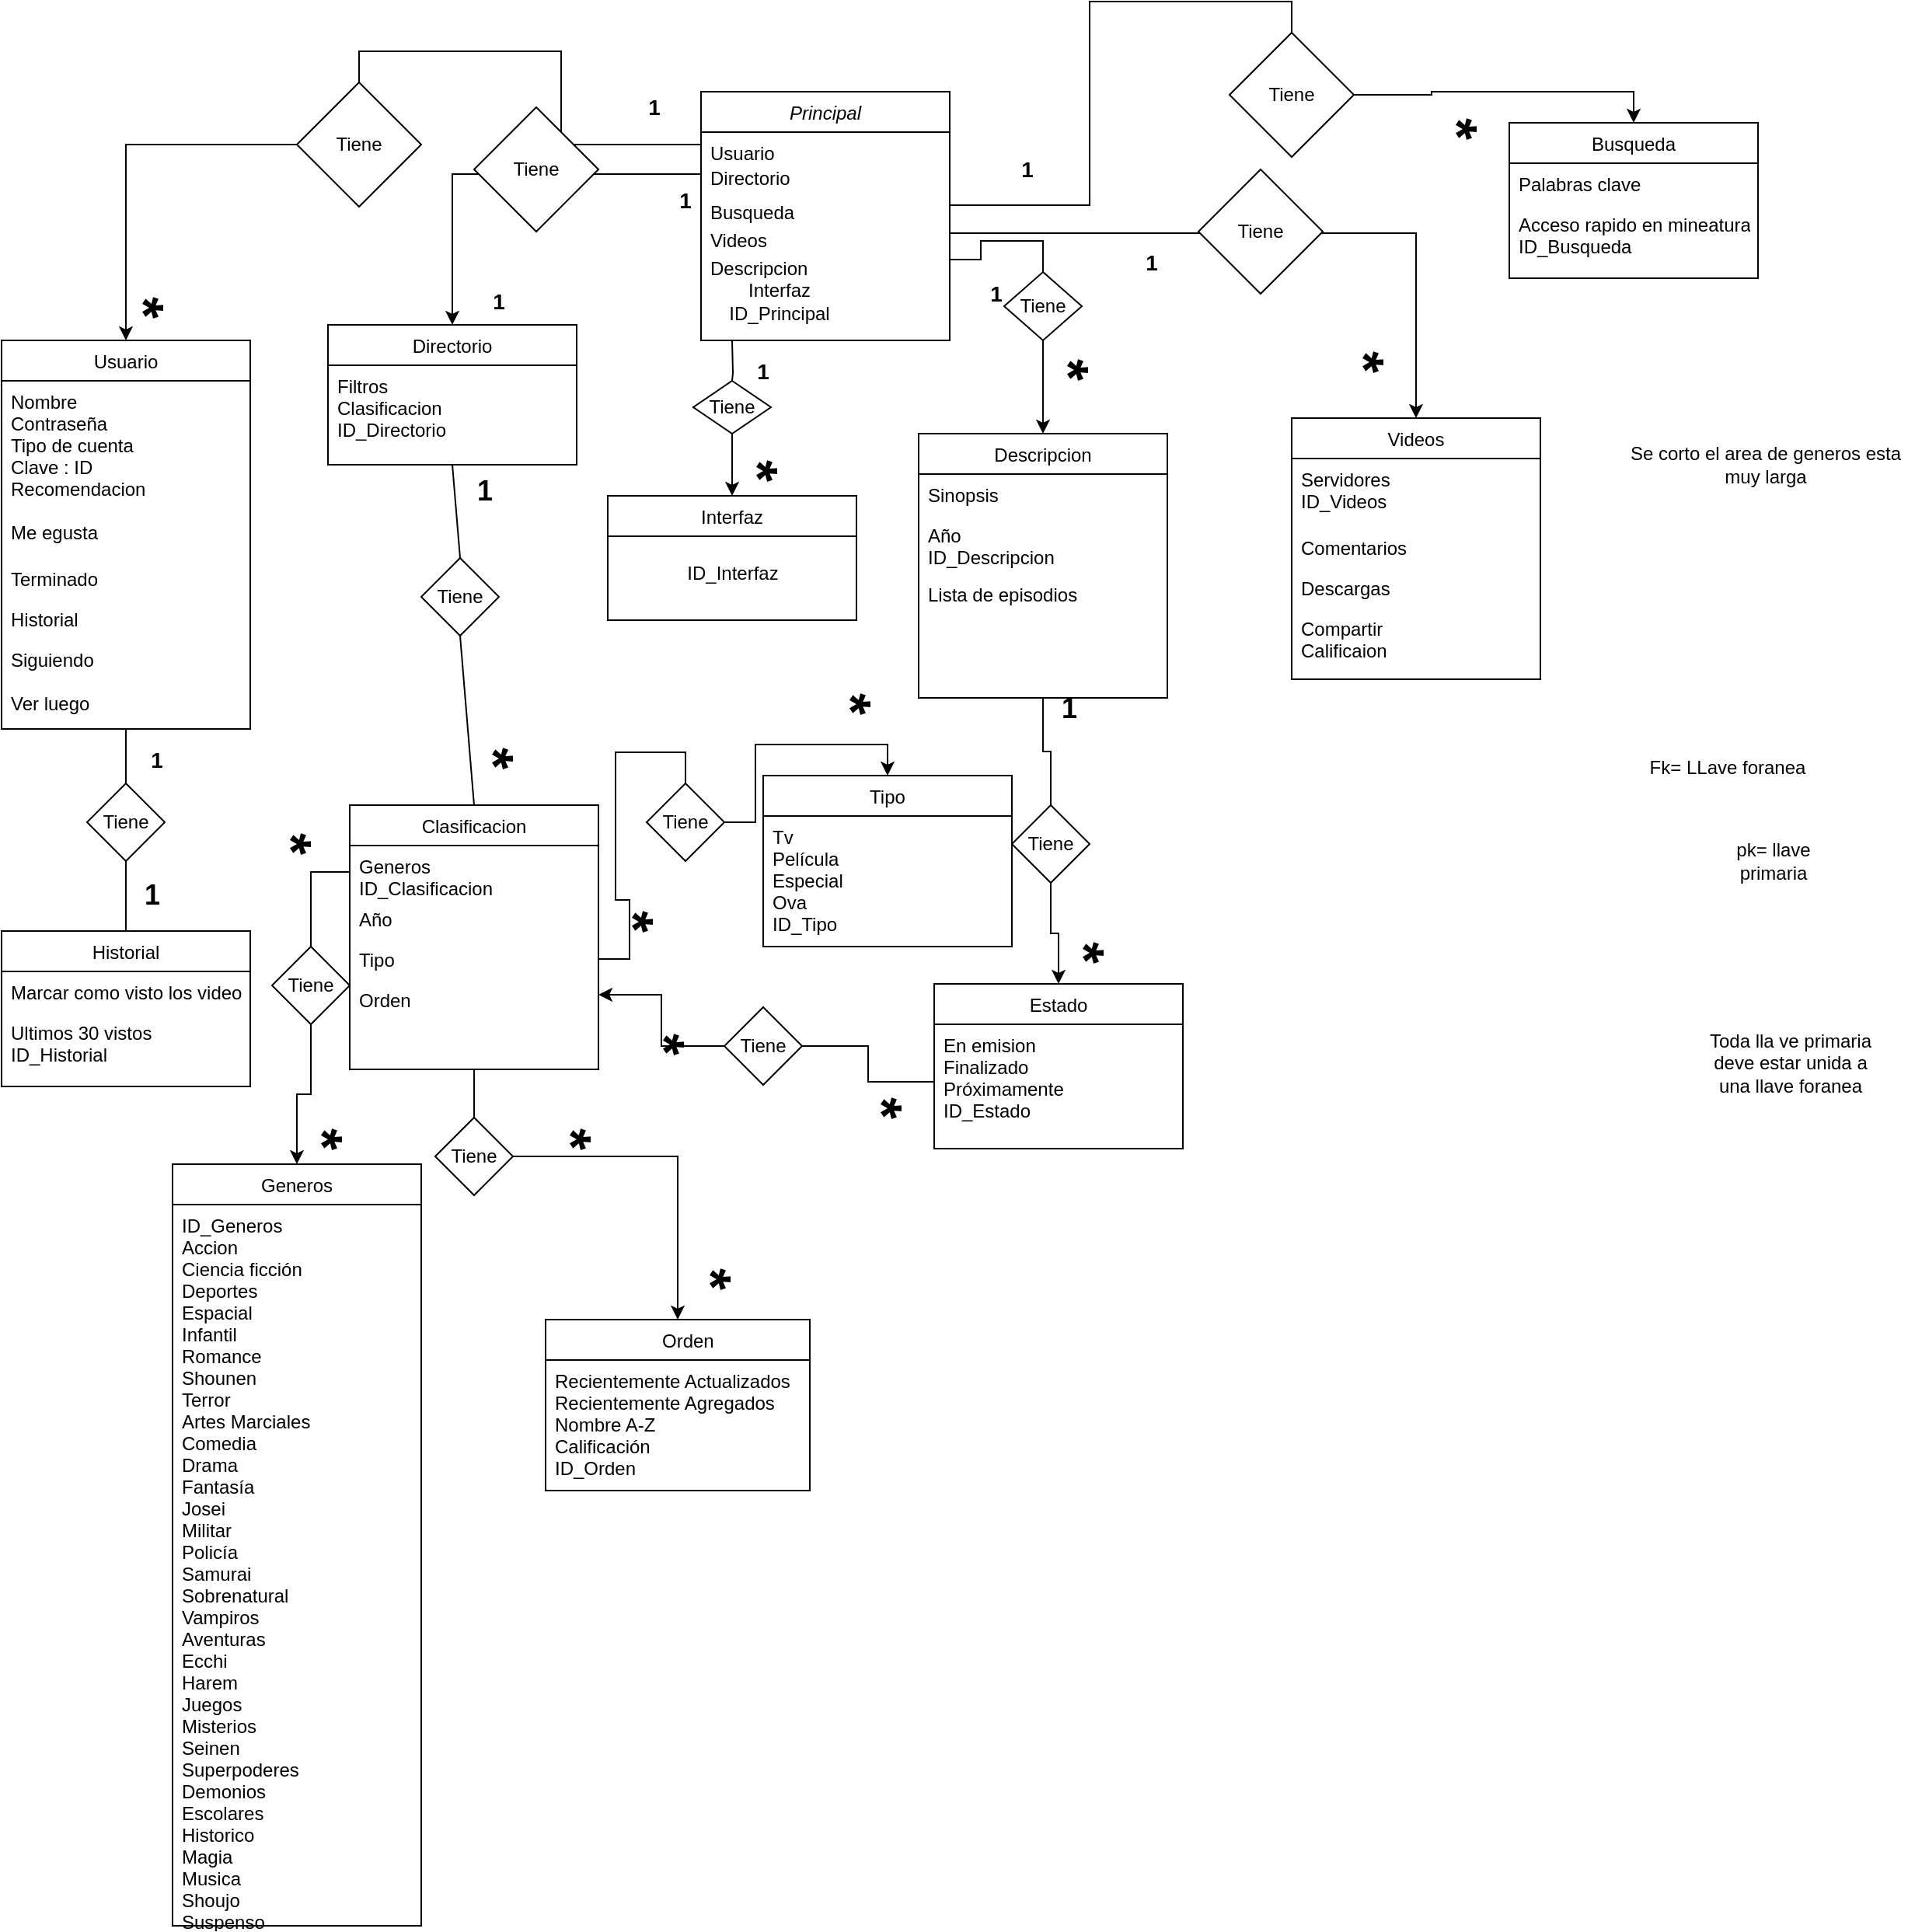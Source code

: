 <mxfile version="14.9.6" type="device" pages="2"><diagram id="C5RBs43oDa-KdzZeNtuy" name="Page-1"><mxGraphModel dx="1092" dy="1659" grid="1" gridSize="10" guides="1" tooltips="1" connect="1" arrows="1" fold="1" page="1" pageScale="1" pageWidth="827" pageHeight="1169" math="0" shadow="0"><root><mxCell id="WIyWlLk6GJQsqaUBKTNV-0"/><mxCell id="WIyWlLk6GJQsqaUBKTNV-1" parent="WIyWlLk6GJQsqaUBKTNV-0"/><mxCell id="zkfFHV4jXpPFQw0GAbJ--0" value="Principal" style="swimlane;fontStyle=2;align=center;verticalAlign=top;childLayout=stackLayout;horizontal=1;startSize=26;horizontalStack=0;resizeParent=1;resizeLast=0;collapsible=1;marginBottom=0;rounded=0;shadow=0;strokeWidth=1;" parent="WIyWlLk6GJQsqaUBKTNV-1" vertex="1"><mxGeometry x="480" y="30" width="160" height="160" as="geometry"><mxRectangle x="230" y="140" width="160" height="26" as="alternateBounds"/></mxGeometry></mxCell><mxCell id="_E-QSndCTTHqO7wm0K44-62" value="Usuario" style="text;align=left;verticalAlign=top;spacingLeft=4;spacingRight=4;overflow=hidden;rotatable=0;points=[[0,0.5],[1,0.5]];portConstraint=eastwest;" parent="zkfFHV4jXpPFQw0GAbJ--0" vertex="1"><mxGeometry y="26" width="160" height="16" as="geometry"/></mxCell><mxCell id="_E-QSndCTTHqO7wm0K44-63" value="Directorio" style="text;align=left;verticalAlign=top;spacingLeft=4;spacingRight=4;overflow=hidden;rotatable=0;points=[[0,0.5],[1,0.5]];portConstraint=eastwest;" parent="zkfFHV4jXpPFQw0GAbJ--0" vertex="1"><mxGeometry y="42" width="160" height="22" as="geometry"/></mxCell><mxCell id="_E-QSndCTTHqO7wm0K44-64" value="Busqueda" style="text;align=left;verticalAlign=top;spacingLeft=4;spacingRight=4;overflow=hidden;rotatable=0;points=[[0,0.5],[1,0.5]];portConstraint=eastwest;" parent="zkfFHV4jXpPFQw0GAbJ--0" vertex="1"><mxGeometry y="64" width="160" height="18" as="geometry"/></mxCell><mxCell id="zkfFHV4jXpPFQw0GAbJ--3" value="Videos&#10;" style="text;align=left;verticalAlign=top;spacingLeft=4;spacingRight=4;overflow=hidden;rotatable=0;points=[[0,0.5],[1,0.5]];portConstraint=eastwest;rounded=0;shadow=0;html=0;" parent="zkfFHV4jXpPFQw0GAbJ--0" vertex="1"><mxGeometry y="82" width="160" height="18" as="geometry"/></mxCell><mxCell id="zkfFHV4jXpPFQw0GAbJ--5" value="Descripcion" style="text;align=left;verticalAlign=top;spacingLeft=4;spacingRight=4;overflow=hidden;rotatable=0;points=[[0,0.5],[1,0.5]];portConstraint=eastwest;" parent="zkfFHV4jXpPFQw0GAbJ--0" vertex="1"><mxGeometry y="100" width="160" height="16" as="geometry"/></mxCell><mxCell id="_E-QSndCTTHqO7wm0K44-83" style="edgeStyle=orthogonalEdgeStyle;rounded=0;orthogonalLoop=1;jettySize=auto;html=1;entryX=0.5;entryY=0;entryDx=0;entryDy=0;startArrow=none;" parent="WIyWlLk6GJQsqaUBKTNV-1" source="9TMJi28ziaZpuUIMFt4u-18" target="_E-QSndCTTHqO7wm0K44-51" edge="1"><mxGeometry relative="1" as="geometry"/></mxCell><mxCell id="zkfFHV4jXpPFQw0GAbJ--13" value="Clasificacion" style="swimlane;fontStyle=0;align=center;verticalAlign=top;childLayout=stackLayout;horizontal=1;startSize=26;horizontalStack=0;resizeParent=1;resizeLast=0;collapsible=1;marginBottom=0;rounded=0;shadow=0;strokeWidth=1;" parent="WIyWlLk6GJQsqaUBKTNV-1" vertex="1"><mxGeometry x="254" y="489" width="160" height="170" as="geometry"><mxRectangle x="340" y="380" width="170" height="26" as="alternateBounds"/></mxGeometry></mxCell><mxCell id="zkfFHV4jXpPFQw0GAbJ--14" value="Generos&#10;ID_Clasificacion" style="text;align=left;verticalAlign=top;spacingLeft=4;spacingRight=4;overflow=hidden;rotatable=0;points=[[0,0.5],[1,0.5]];portConstraint=eastwest;" parent="zkfFHV4jXpPFQw0GAbJ--13" vertex="1"><mxGeometry y="26" width="160" height="34" as="geometry"/></mxCell><mxCell id="_E-QSndCTTHqO7wm0K44-0" value="Año" style="text;align=left;verticalAlign=top;spacingLeft=4;spacingRight=4;overflow=hidden;rotatable=0;points=[[0,0.5],[1,0.5]];portConstraint=eastwest;" parent="zkfFHV4jXpPFQw0GAbJ--13" vertex="1"><mxGeometry y="60" width="160" height="26" as="geometry"/></mxCell><mxCell id="_E-QSndCTTHqO7wm0K44-1" value="Tipo" style="text;align=left;verticalAlign=top;spacingLeft=4;spacingRight=4;overflow=hidden;rotatable=0;points=[[0,0.5],[1,0.5]];portConstraint=eastwest;" parent="zkfFHV4jXpPFQw0GAbJ--13" vertex="1"><mxGeometry y="86" width="160" height="26" as="geometry"/></mxCell><mxCell id="_E-QSndCTTHqO7wm0K44-3" value="Orden" style="text;align=left;verticalAlign=top;spacingLeft=4;spacingRight=4;overflow=hidden;rotatable=0;points=[[0,0.5],[1,0.5]];portConstraint=eastwest;" parent="zkfFHV4jXpPFQw0GAbJ--13" vertex="1"><mxGeometry y="112" width="160" height="20" as="geometry"/></mxCell><mxCell id="_E-QSndCTTHqO7wm0K44-4" value="Historial" style="swimlane;fontStyle=0;align=center;verticalAlign=top;childLayout=stackLayout;horizontal=1;startSize=26;horizontalStack=0;resizeParent=1;resizeLast=0;collapsible=1;marginBottom=0;rounded=0;shadow=0;strokeWidth=1;" parent="WIyWlLk6GJQsqaUBKTNV-1" vertex="1"><mxGeometry x="30" y="570" width="160" height="100" as="geometry"><mxRectangle x="340" y="380" width="170" height="26" as="alternateBounds"/></mxGeometry></mxCell><mxCell id="_E-QSndCTTHqO7wm0K44-5" value="Marcar como visto los videos" style="text;align=left;verticalAlign=top;spacingLeft=4;spacingRight=4;overflow=hidden;rotatable=0;points=[[0,0.5],[1,0.5]];portConstraint=eastwest;" parent="_E-QSndCTTHqO7wm0K44-4" vertex="1"><mxGeometry y="26" width="160" height="26" as="geometry"/></mxCell><mxCell id="_E-QSndCTTHqO7wm0K44-7" value="Ultimos 30 vistos&#10;ID_Historial" style="text;align=left;verticalAlign=top;spacingLeft=4;spacingRight=4;overflow=hidden;rotatable=0;points=[[0,0.5],[1,0.5]];portConstraint=eastwest;" parent="_E-QSndCTTHqO7wm0K44-4" vertex="1"><mxGeometry y="52" width="160" height="38" as="geometry"/></mxCell><mxCell id="_E-QSndCTTHqO7wm0K44-10" value="Directorio" style="swimlane;fontStyle=0;align=center;verticalAlign=top;childLayout=stackLayout;horizontal=1;startSize=26;horizontalStack=0;resizeParent=1;resizeLast=0;collapsible=1;marginBottom=0;rounded=0;shadow=0;strokeWidth=1;" parent="WIyWlLk6GJQsqaUBKTNV-1" vertex="1"><mxGeometry x="240" y="180" width="160" height="90" as="geometry"><mxRectangle x="340" y="380" width="170" height="26" as="alternateBounds"/></mxGeometry></mxCell><mxCell id="_E-QSndCTTHqO7wm0K44-12" value="Filtros&#10;Clasificacion&#10;ID_Directorio&#10;" style="text;align=left;verticalAlign=top;spacingLeft=4;spacingRight=4;overflow=hidden;rotatable=0;points=[[0,0.5],[1,0.5]];portConstraint=eastwest;" parent="_E-QSndCTTHqO7wm0K44-10" vertex="1"><mxGeometry y="26" width="160" height="54" as="geometry"/></mxCell><mxCell id="_E-QSndCTTHqO7wm0K44-16" value="Busqueda" style="swimlane;fontStyle=0;align=center;verticalAlign=top;childLayout=stackLayout;horizontal=1;startSize=26;horizontalStack=0;resizeParent=1;resizeLast=0;collapsible=1;marginBottom=0;rounded=0;shadow=0;strokeWidth=1;" parent="WIyWlLk6GJQsqaUBKTNV-1" vertex="1"><mxGeometry x="1000" y="50" width="160" height="100" as="geometry"><mxRectangle x="340" y="380" width="170" height="26" as="alternateBounds"/></mxGeometry></mxCell><mxCell id="_E-QSndCTTHqO7wm0K44-17" value="Palabras clave" style="text;align=left;verticalAlign=top;spacingLeft=4;spacingRight=4;overflow=hidden;rotatable=0;points=[[0,0.5],[1,0.5]];portConstraint=eastwest;" parent="_E-QSndCTTHqO7wm0K44-16" vertex="1"><mxGeometry y="26" width="160" height="26" as="geometry"/></mxCell><mxCell id="_E-QSndCTTHqO7wm0K44-21" value="Acceso rapido en mineatura&#10;ID_Busqueda" style="text;align=left;verticalAlign=top;spacingLeft=4;spacingRight=4;overflow=hidden;rotatable=0;points=[[0,0.5],[1,0.5]];portConstraint=eastwest;" parent="_E-QSndCTTHqO7wm0K44-16" vertex="1"><mxGeometry y="52" width="160" height="38" as="geometry"/></mxCell><mxCell id="_E-QSndCTTHqO7wm0K44-22" value="Videos" style="swimlane;fontStyle=0;align=center;verticalAlign=top;childLayout=stackLayout;horizontal=1;startSize=26;horizontalStack=0;resizeParent=1;resizeLast=0;collapsible=1;marginBottom=0;rounded=0;shadow=0;strokeWidth=1;" parent="WIyWlLk6GJQsqaUBKTNV-1" vertex="1"><mxGeometry x="860" y="240" width="160" height="168" as="geometry"><mxRectangle x="340" y="380" width="170" height="26" as="alternateBounds"/></mxGeometry></mxCell><mxCell id="_E-QSndCTTHqO7wm0K44-23" value="Servidores&#10;ID_Videos" style="text;align=left;verticalAlign=top;spacingLeft=4;spacingRight=4;overflow=hidden;rotatable=0;points=[[0,0.5],[1,0.5]];portConstraint=eastwest;" parent="_E-QSndCTTHqO7wm0K44-22" vertex="1"><mxGeometry y="26" width="160" height="44" as="geometry"/></mxCell><mxCell id="_E-QSndCTTHqO7wm0K44-24" value="Comentarios" style="text;align=left;verticalAlign=top;spacingLeft=4;spacingRight=4;overflow=hidden;rotatable=0;points=[[0,0.5],[1,0.5]];portConstraint=eastwest;" parent="_E-QSndCTTHqO7wm0K44-22" vertex="1"><mxGeometry y="70" width="160" height="26" as="geometry"/></mxCell><mxCell id="_E-QSndCTTHqO7wm0K44-25" value="Descargas" style="text;align=left;verticalAlign=top;spacingLeft=4;spacingRight=4;overflow=hidden;rotatable=0;points=[[0,0.5],[1,0.5]];portConstraint=eastwest;" parent="_E-QSndCTTHqO7wm0K44-22" vertex="1"><mxGeometry y="96" width="160" height="26" as="geometry"/></mxCell><mxCell id="_E-QSndCTTHqO7wm0K44-26" value="Compartir&#10;Calificaion" style="text;align=left;verticalAlign=top;spacingLeft=4;spacingRight=4;overflow=hidden;rotatable=0;points=[[0,0.5],[1,0.5]];portConstraint=eastwest;" parent="_E-QSndCTTHqO7wm0K44-22" vertex="1"><mxGeometry y="122" width="160" height="46" as="geometry"/></mxCell><mxCell id="Nh0YE_VfxSUuNXSHfl1f-2" style="edgeStyle=orthogonalEdgeStyle;rounded=0;orthogonalLoop=1;jettySize=auto;html=1;exitX=0.5;exitY=1;exitDx=0;exitDy=0;entryX=0.5;entryY=0;entryDx=0;entryDy=0;startArrow=none;" parent="WIyWlLk6GJQsqaUBKTNV-1" source="9TMJi28ziaZpuUIMFt4u-24" target="_E-QSndCTTHqO7wm0K44-46" edge="1"><mxGeometry relative="1" as="geometry"/></mxCell><mxCell id="_E-QSndCTTHqO7wm0K44-28" value="Descripcion" style="swimlane;fontStyle=0;align=center;verticalAlign=top;childLayout=stackLayout;horizontal=1;startSize=26;horizontalStack=0;resizeParent=1;resizeLast=0;collapsible=1;marginBottom=0;rounded=0;shadow=0;strokeWidth=1;" parent="WIyWlLk6GJQsqaUBKTNV-1" vertex="1"><mxGeometry x="620" y="250" width="160" height="170" as="geometry"><mxRectangle x="340" y="380" width="170" height="26" as="alternateBounds"/></mxGeometry></mxCell><mxCell id="_E-QSndCTTHqO7wm0K44-30" value="Sinopsis" style="text;align=left;verticalAlign=top;spacingLeft=4;spacingRight=4;overflow=hidden;rotatable=0;points=[[0,0.5],[1,0.5]];portConstraint=eastwest;" parent="_E-QSndCTTHqO7wm0K44-28" vertex="1"><mxGeometry y="26" width="160" height="26" as="geometry"/></mxCell><mxCell id="_E-QSndCTTHqO7wm0K44-31" value="Año&#10;ID_Descripcion" style="text;align=left;verticalAlign=top;spacingLeft=4;spacingRight=4;overflow=hidden;rotatable=0;points=[[0,0.5],[1,0.5]];portConstraint=eastwest;" parent="_E-QSndCTTHqO7wm0K44-28" vertex="1"><mxGeometry y="52" width="160" height="38" as="geometry"/></mxCell><mxCell id="_E-QSndCTTHqO7wm0K44-33" value="Lista de episodios" style="text;align=left;verticalAlign=top;spacingLeft=4;spacingRight=4;overflow=hidden;rotatable=0;points=[[0,0.5],[1,0.5]];portConstraint=eastwest;" parent="_E-QSndCTTHqO7wm0K44-28" vertex="1"><mxGeometry y="90" width="160" height="20" as="geometry"/></mxCell><mxCell id="_E-QSndCTTHqO7wm0K44-34" value="Usuario" style="swimlane;fontStyle=0;align=center;verticalAlign=top;childLayout=stackLayout;horizontal=1;startSize=26;horizontalStack=0;resizeParent=1;resizeLast=0;collapsible=1;marginBottom=0;rounded=0;shadow=0;strokeWidth=1;" parent="WIyWlLk6GJQsqaUBKTNV-1" vertex="1"><mxGeometry x="30" y="190" width="160" height="250" as="geometry"><mxRectangle x="340" y="380" width="170" height="26" as="alternateBounds"/></mxGeometry></mxCell><mxCell id="_E-QSndCTTHqO7wm0K44-36" value="Nombre&#10;Contraseña&#10;Tipo de cuenta&#10;Clave : ID&#10;Recomendacion&#10;&#10;Me egusta" style="text;align=left;verticalAlign=top;spacingLeft=4;spacingRight=4;overflow=hidden;rotatable=0;points=[[0,0.5],[1,0.5]];portConstraint=eastwest;" parent="_E-QSndCTTHqO7wm0K44-34" vertex="1"><mxGeometry y="26" width="160" height="114" as="geometry"/></mxCell><mxCell id="_E-QSndCTTHqO7wm0K44-37" value="Terminado" style="text;align=left;verticalAlign=top;spacingLeft=4;spacingRight=4;overflow=hidden;rotatable=0;points=[[0,0.5],[1,0.5]];portConstraint=eastwest;" parent="_E-QSndCTTHqO7wm0K44-34" vertex="1"><mxGeometry y="140" width="160" height="26" as="geometry"/></mxCell><mxCell id="_E-QSndCTTHqO7wm0K44-35" value="Historial" style="text;align=left;verticalAlign=top;spacingLeft=4;spacingRight=4;overflow=hidden;rotatable=0;points=[[0,0.5],[1,0.5]];portConstraint=eastwest;" parent="_E-QSndCTTHqO7wm0K44-34" vertex="1"><mxGeometry y="166" width="160" height="26" as="geometry"/></mxCell><mxCell id="_E-QSndCTTHqO7wm0K44-38" value="Siguiendo&#10;&#10;Ver luego&#10;" style="text;align=left;verticalAlign=top;spacingLeft=4;spacingRight=4;overflow=hidden;rotatable=0;points=[[0,0.5],[1,0.5]];portConstraint=eastwest;" parent="_E-QSndCTTHqO7wm0K44-34" vertex="1"><mxGeometry y="192" width="160" height="46" as="geometry"/></mxCell><mxCell id="_E-QSndCTTHqO7wm0K44-40" value="Generos" style="swimlane;fontStyle=0;align=center;verticalAlign=top;childLayout=stackLayout;horizontal=1;startSize=26;horizontalStack=0;resizeParent=1;resizeLast=0;collapsible=1;marginBottom=0;rounded=0;shadow=0;strokeWidth=1;" parent="WIyWlLk6GJQsqaUBKTNV-1" vertex="1"><mxGeometry x="140" y="720" width="160" height="490" as="geometry"><mxRectangle x="340" y="380" width="170" height="26" as="alternateBounds"/></mxGeometry></mxCell><mxCell id="_E-QSndCTTHqO7wm0K44-41" value="ID_Generos&#10;Accion&#10;Ciencia ficción&#10;Deportes&#10;Espacial&#10;Infantil&#10;Romance&#10;Shounen&#10;Terror&#10;Artes Marciales&#10;Comedia&#10;Drama&#10;Fantasía&#10;Josei&#10;Militar&#10;Policía&#10;Samurai&#10;Sobrenatural&#10;Vampiros&#10;Aventuras&#10;Ecchi&#10;Harem&#10;Juegos&#10;Misterios&#10;Seinen&#10;Superpoderes&#10;Demonios&#10;Escolares&#10;Historico&#10;Magia&#10;Musica&#10;Shoujo&#10;Suspenso" style="text;align=left;verticalAlign=top;spacingLeft=4;spacingRight=4;overflow=hidden;rotatable=0;points=[[0,0.5],[1,0.5]];portConstraint=eastwest;" parent="_E-QSndCTTHqO7wm0K44-40" vertex="1"><mxGeometry y="26" width="160" height="464" as="geometry"/></mxCell><mxCell id="_E-QSndCTTHqO7wm0K44-46" value="Estado" style="swimlane;fontStyle=0;align=center;verticalAlign=top;childLayout=stackLayout;horizontal=1;startSize=26;horizontalStack=0;resizeParent=1;resizeLast=0;collapsible=1;marginBottom=0;rounded=0;shadow=0;strokeWidth=1;" parent="WIyWlLk6GJQsqaUBKTNV-1" vertex="1"><mxGeometry x="630" y="604" width="160" height="106" as="geometry"><mxRectangle x="340" y="380" width="170" height="26" as="alternateBounds"/></mxGeometry></mxCell><mxCell id="_E-QSndCTTHqO7wm0K44-47" value="En emision&#10;Finalizado&#10;Próximamente&#10;ID_Estado" style="text;align=left;verticalAlign=top;spacingLeft=4;spacingRight=4;overflow=hidden;rotatable=0;points=[[0,0.5],[1,0.5]];portConstraint=eastwest;" parent="_E-QSndCTTHqO7wm0K44-46" vertex="1"><mxGeometry y="26" width="160" height="74" as="geometry"/></mxCell><mxCell id="_E-QSndCTTHqO7wm0K44-49" value="Tipo" style="swimlane;fontStyle=0;align=center;verticalAlign=top;childLayout=stackLayout;horizontal=1;startSize=26;horizontalStack=0;resizeParent=1;resizeLast=0;collapsible=1;marginBottom=0;rounded=0;shadow=0;strokeWidth=1;" parent="WIyWlLk6GJQsqaUBKTNV-1" vertex="1"><mxGeometry x="520" y="470" width="160" height="110" as="geometry"><mxRectangle x="340" y="380" width="170" height="26" as="alternateBounds"/></mxGeometry></mxCell><mxCell id="_E-QSndCTTHqO7wm0K44-50" value="Tv&#10;Película&#10;Especial&#10;Ova&#10;ID_Tipo" style="text;align=left;verticalAlign=top;spacingLeft=4;spacingRight=4;overflow=hidden;rotatable=0;points=[[0,0.5],[1,0.5]];portConstraint=eastwest;" parent="_E-QSndCTTHqO7wm0K44-49" vertex="1"><mxGeometry y="26" width="160" height="84" as="geometry"/></mxCell><mxCell id="_E-QSndCTTHqO7wm0K44-51" value="    Orden" style="swimlane;fontStyle=0;align=center;verticalAlign=top;childLayout=stackLayout;horizontal=1;startSize=26;horizontalStack=0;resizeParent=1;resizeLast=0;collapsible=1;marginBottom=0;rounded=0;shadow=0;strokeWidth=1;" parent="WIyWlLk6GJQsqaUBKTNV-1" vertex="1"><mxGeometry x="380" y="820" width="170" height="110" as="geometry"><mxRectangle x="340" y="380" width="170" height="26" as="alternateBounds"/></mxGeometry></mxCell><mxCell id="_E-QSndCTTHqO7wm0K44-52" value="Recientemente Actualizados&#10;Recientemente Agregados&#10;Nombre A-Z&#10;Calificación&#10;ID_Orden" style="text;align=left;verticalAlign=top;spacingLeft=4;spacingRight=4;overflow=hidden;rotatable=0;points=[[0,0.5],[1,0.5]];portConstraint=eastwest;" parent="_E-QSndCTTHqO7wm0K44-51" vertex="1"><mxGeometry y="26" width="170" height="74" as="geometry"/></mxCell><mxCell id="_E-QSndCTTHqO7wm0K44-60" style="edgeStyle=orthogonalEdgeStyle;rounded=0;orthogonalLoop=1;jettySize=auto;html=1;entryX=0.5;entryY=0;entryDx=0;entryDy=0;" parent="WIyWlLk6GJQsqaUBKTNV-1" source="zkfFHV4jXpPFQw0GAbJ--3" target="_E-QSndCTTHqO7wm0K44-22" edge="1"><mxGeometry relative="1" as="geometry"/></mxCell><mxCell id="_E-QSndCTTHqO7wm0K44-65" style="edgeStyle=orthogonalEdgeStyle;rounded=0;orthogonalLoop=1;jettySize=auto;html=1;entryX=0.5;entryY=0;entryDx=0;entryDy=0;startArrow=none;" parent="WIyWlLk6GJQsqaUBKTNV-1" source="9TMJi28ziaZpuUIMFt4u-0" target="_E-QSndCTTHqO7wm0K44-34" edge="1"><mxGeometry relative="1" as="geometry"/></mxCell><mxCell id="_E-QSndCTTHqO7wm0K44-67" style="edgeStyle=orthogonalEdgeStyle;rounded=0;orthogonalLoop=1;jettySize=auto;html=1;entryX=0.5;entryY=0;entryDx=0;entryDy=0;" parent="WIyWlLk6GJQsqaUBKTNV-1" source="_E-QSndCTTHqO7wm0K44-63" target="_E-QSndCTTHqO7wm0K44-10" edge="1"><mxGeometry relative="1" as="geometry"/></mxCell><mxCell id="_E-QSndCTTHqO7wm0K44-69" style="edgeStyle=orthogonalEdgeStyle;rounded=0;orthogonalLoop=1;jettySize=auto;html=1;entryX=0.5;entryY=0;entryDx=0;entryDy=0;startArrow=none;" parent="WIyWlLk6GJQsqaUBKTNV-1" source="9TMJi28ziaZpuUIMFt4u-6" target="_E-QSndCTTHqO7wm0K44-28" edge="1"><mxGeometry relative="1" as="geometry"/></mxCell><mxCell id="_E-QSndCTTHqO7wm0K44-72" style="edgeStyle=orthogonalEdgeStyle;rounded=0;orthogonalLoop=1;jettySize=auto;html=1;entryX=0.5;entryY=0;entryDx=0;entryDy=0;startArrow=none;" parent="WIyWlLk6GJQsqaUBKTNV-1" source="9TMJi28ziaZpuUIMFt4u-3" target="_E-QSndCTTHqO7wm0K44-16" edge="1"><mxGeometry relative="1" as="geometry"/></mxCell><mxCell id="_E-QSndCTTHqO7wm0K44-75" value="" style="endArrow=none;html=1;entryX=0.5;entryY=1;entryDx=0;entryDy=0;exitX=0.5;exitY=0;exitDx=0;exitDy=0;startArrow=none;" parent="WIyWlLk6GJQsqaUBKTNV-1" source="9TMJi28ziaZpuUIMFt4u-11" target="_E-QSndCTTHqO7wm0K44-34" edge="1"><mxGeometry width="50" height="50" relative="1" as="geometry"><mxPoint x="110" y="450" as="sourcePoint"/><mxPoint x="400" y="300" as="targetPoint"/></mxGeometry></mxCell><mxCell id="_E-QSndCTTHqO7wm0K44-76" value="" style="endArrow=none;html=1;entryX=0.5;entryY=1;entryDx=0;entryDy=0;exitX=0.5;exitY=0;exitDx=0;exitDy=0;startArrow=none;" parent="WIyWlLk6GJQsqaUBKTNV-1" source="9TMJi28ziaZpuUIMFt4u-13" target="_E-QSndCTTHqO7wm0K44-10" edge="1"><mxGeometry width="50" height="50" relative="1" as="geometry"><mxPoint x="350" y="320" as="sourcePoint"/><mxPoint x="350" y="290" as="targetPoint"/></mxGeometry></mxCell><mxCell id="_E-QSndCTTHqO7wm0K44-77" style="edgeStyle=orthogonalEdgeStyle;rounded=0;orthogonalLoop=1;jettySize=auto;html=1;startArrow=none;" parent="WIyWlLk6GJQsqaUBKTNV-1" source="9TMJi28ziaZpuUIMFt4u-16" target="_E-QSndCTTHqO7wm0K44-40" edge="1"><mxGeometry relative="1" as="geometry"/></mxCell><mxCell id="_E-QSndCTTHqO7wm0K44-79" style="edgeStyle=orthogonalEdgeStyle;rounded=0;orthogonalLoop=1;jettySize=auto;html=1;entryX=0.5;entryY=0;entryDx=0;entryDy=0;startArrow=none;" parent="WIyWlLk6GJQsqaUBKTNV-1" source="9TMJi28ziaZpuUIMFt4u-22" target="_E-QSndCTTHqO7wm0K44-49" edge="1"><mxGeometry relative="1" as="geometry"/></mxCell><mxCell id="_E-QSndCTTHqO7wm0K44-87" value="Se corto el area de generos esta muy larga" style="text;html=1;strokeColor=none;fillColor=none;align=center;verticalAlign=middle;whiteSpace=wrap;rounded=0;" parent="WIyWlLk6GJQsqaUBKTNV-1" vertex="1"><mxGeometry x="1070" y="250" width="190" height="40" as="geometry"/></mxCell><mxCell id="Y7MXu6IgX4rSsvtlyUNo-0" value="Interfaz" style="swimlane;fontStyle=0;align=center;verticalAlign=top;childLayout=stackLayout;horizontal=1;startSize=26;horizontalStack=0;resizeParent=1;resizeLast=0;collapsible=1;marginBottom=0;rounded=0;shadow=0;strokeWidth=1;" parent="WIyWlLk6GJQsqaUBKTNV-1" vertex="1"><mxGeometry x="420" y="290" width="160" height="80" as="geometry"><mxRectangle x="340" y="380" width="170" height="26" as="alternateBounds"/></mxGeometry></mxCell><mxCell id="xiPjW3itdSXWdzwcNSxP-6" style="edgeStyle=orthogonalEdgeStyle;rounded=0;orthogonalLoop=1;jettySize=auto;html=1;startArrow=none;" parent="WIyWlLk6GJQsqaUBKTNV-1" source="9TMJi28ziaZpuUIMFt4u-8" target="Y7MXu6IgX4rSsvtlyUNo-0" edge="1"><mxGeometry relative="1" as="geometry"/></mxCell><mxCell id="Y7MXu6IgX4rSsvtlyUNo-3" value="Interfaz&lt;br&gt;ID_Principal" style="text;html=1;align=center;verticalAlign=middle;resizable=0;points=[];autosize=1;strokeColor=none;" parent="WIyWlLk6GJQsqaUBKTNV-1" vertex="1"><mxGeometry x="490" y="150" width="80" height="30" as="geometry"/></mxCell><mxCell id="Nh0YE_VfxSUuNXSHfl1f-5" value="pk= llave primaria" style="text;html=1;strokeColor=none;fillColor=none;align=center;verticalAlign=middle;whiteSpace=wrap;rounded=0;" parent="WIyWlLk6GJQsqaUBKTNV-1" vertex="1"><mxGeometry x="1140" y="510" width="60" height="30" as="geometry"/></mxCell><mxCell id="Nh0YE_VfxSUuNXSHfl1f-6" value="Fk= LLave foranea" style="text;html=1;align=center;verticalAlign=middle;resizable=0;points=[];autosize=1;strokeColor=none;" parent="WIyWlLk6GJQsqaUBKTNV-1" vertex="1"><mxGeometry x="1080" y="455" width="120" height="20" as="geometry"/></mxCell><mxCell id="Nh0YE_VfxSUuNXSHfl1f-7" value="Toda lla ve primaria deve estar unida a una llave foranea" style="text;html=1;strokeColor=none;fillColor=none;align=center;verticalAlign=middle;whiteSpace=wrap;rounded=0;" parent="WIyWlLk6GJQsqaUBKTNV-1" vertex="1"><mxGeometry x="1121" y="620" width="120" height="70" as="geometry"/></mxCell><mxCell id="xiPjW3itdSXWdzwcNSxP-0" value="&lt;font style=&quot;font-size: 14px&quot;&gt;&lt;b&gt;1&lt;/b&gt;&lt;/font&gt;" style="text;html=1;strokeColor=none;fillColor=none;align=center;verticalAlign=middle;whiteSpace=wrap;rounded=0;" parent="WIyWlLk6GJQsqaUBKTNV-1" vertex="1"><mxGeometry x="430" y="30" width="40" height="20" as="geometry"/></mxCell><mxCell id="xiPjW3itdSXWdzwcNSxP-1" value="&lt;font face=&quot;arial&quot; style=&quot;font-size: 36px&quot;&gt;&lt;b&gt;*&lt;/b&gt;&lt;/font&gt;" style="text;whiteSpace=wrap;html=1;rotation=90;" parent="WIyWlLk6GJQsqaUBKTNV-1" vertex="1"><mxGeometry x="125" y="155" width="20" height="30" as="geometry"/></mxCell><mxCell id="xiPjW3itdSXWdzwcNSxP-2" value="&lt;font style=&quot;font-size: 14px&quot;&gt;&lt;b&gt;1&lt;/b&gt;&lt;/font&gt;" style="text;html=1;strokeColor=none;fillColor=none;align=center;verticalAlign=middle;whiteSpace=wrap;rounded=0;" parent="WIyWlLk6GJQsqaUBKTNV-1" vertex="1"><mxGeometry x="450" y="90" width="40" height="20" as="geometry"/></mxCell><mxCell id="xiPjW3itdSXWdzwcNSxP-3" value="&lt;font style=&quot;font-size: 14px&quot;&gt;&lt;b&gt;1&lt;/b&gt;&lt;/font&gt;" style="text;html=1;strokeColor=none;fillColor=none;align=center;verticalAlign=middle;whiteSpace=wrap;rounded=0;" parent="WIyWlLk6GJQsqaUBKTNV-1" vertex="1"><mxGeometry x="330" y="155" width="40" height="20" as="geometry"/></mxCell><mxCell id="xiPjW3itdSXWdzwcNSxP-4" value="&lt;font style=&quot;font-size: 14px&quot;&gt;&lt;b&gt;1&lt;/b&gt;&lt;/font&gt;" style="text;html=1;strokeColor=none;fillColor=none;align=center;verticalAlign=middle;whiteSpace=wrap;rounded=0;" parent="WIyWlLk6GJQsqaUBKTNV-1" vertex="1"><mxGeometry x="500" y="200" width="40" height="20" as="geometry"/></mxCell><mxCell id="xiPjW3itdSXWdzwcNSxP-8" value="&lt;font face=&quot;arial&quot; style=&quot;font-size: 36px&quot;&gt;&lt;b&gt;*&lt;/b&gt;&lt;/font&gt;" style="text;whiteSpace=wrap;html=1;rotation=90;" parent="WIyWlLk6GJQsqaUBKTNV-1" vertex="1"><mxGeometry x="520" y="260" width="20" height="30" as="geometry"/></mxCell><mxCell id="xiPjW3itdSXWdzwcNSxP-9" value="&lt;font style=&quot;font-size: 14px&quot;&gt;&lt;b&gt;1&lt;/b&gt;&lt;/font&gt;" style="text;html=1;strokeColor=none;fillColor=none;align=center;verticalAlign=middle;whiteSpace=wrap;rounded=0;" parent="WIyWlLk6GJQsqaUBKTNV-1" vertex="1"><mxGeometry x="670" y="70" width="40" height="20" as="geometry"/></mxCell><mxCell id="xiPjW3itdSXWdzwcNSxP-10" value="&lt;font face=&quot;arial&quot; style=&quot;font-size: 36px&quot;&gt;&lt;b&gt;*&lt;/b&gt;&lt;/font&gt;" style="text;whiteSpace=wrap;html=1;rotation=90;" parent="WIyWlLk6GJQsqaUBKTNV-1" vertex="1"><mxGeometry x="970" y="40" width="20" height="30" as="geometry"/></mxCell><mxCell id="xiPjW3itdSXWdzwcNSxP-11" value="&lt;font style=&quot;font-size: 14px&quot;&gt;&lt;b&gt;1&lt;/b&gt;&lt;/font&gt;" style="text;html=1;strokeColor=none;fillColor=none;align=center;verticalAlign=middle;whiteSpace=wrap;rounded=0;" parent="WIyWlLk6GJQsqaUBKTNV-1" vertex="1"><mxGeometry x="750" y="130" width="40" height="20" as="geometry"/></mxCell><mxCell id="xiPjW3itdSXWdzwcNSxP-12" value="&lt;font face=&quot;arial&quot; style=&quot;font-size: 36px&quot;&gt;&lt;b&gt;*&lt;/b&gt;&lt;/font&gt;" style="text;whiteSpace=wrap;html=1;rotation=90;" parent="WIyWlLk6GJQsqaUBKTNV-1" vertex="1"><mxGeometry x="910" y="190" width="20" height="30" as="geometry"/></mxCell><mxCell id="xiPjW3itdSXWdzwcNSxP-14" value="&lt;font face=&quot;arial&quot; style=&quot;font-size: 36px&quot;&gt;&lt;b&gt;*&lt;/b&gt;&lt;/font&gt;" style="text;whiteSpace=wrap;html=1;rotation=90;" parent="WIyWlLk6GJQsqaUBKTNV-1" vertex="1"><mxGeometry x="720" y="195" width="20" height="30" as="geometry"/></mxCell><mxCell id="xiPjW3itdSXWdzwcNSxP-16" value="&lt;font style=&quot;font-size: 14px&quot;&gt;&lt;b&gt;1&lt;/b&gt;&lt;/font&gt;" style="text;html=1;strokeColor=none;fillColor=none;align=center;verticalAlign=middle;whiteSpace=wrap;rounded=0;" parent="WIyWlLk6GJQsqaUBKTNV-1" vertex="1"><mxGeometry x="650" y="150" width="40" height="20" as="geometry"/></mxCell><mxCell id="xiPjW3itdSXWdzwcNSxP-17" style="edgeStyle=orthogonalEdgeStyle;rounded=0;orthogonalLoop=1;jettySize=auto;html=1;entryX=1;entryY=0.5;entryDx=0;entryDy=0;startArrow=none;" parent="WIyWlLk6GJQsqaUBKTNV-1" source="9TMJi28ziaZpuUIMFt4u-20" target="_E-QSndCTTHqO7wm0K44-3" edge="1"><mxGeometry relative="1" as="geometry"/></mxCell><mxCell id="xiPjW3itdSXWdzwcNSxP-18" value="&lt;font face=&quot;arial&quot; style=&quot;font-size: 18px&quot;&gt;&lt;b&gt;1&lt;/b&gt;&lt;/font&gt;" style="text;whiteSpace=wrap;html=1;rotation=0;" parent="WIyWlLk6GJQsqaUBKTNV-1" vertex="1"><mxGeometry x="120" y="530" width="20" height="30" as="geometry"/></mxCell><mxCell id="xiPjW3itdSXWdzwcNSxP-19" value="&lt;font face=&quot;arial&quot; style=&quot;font-size: 18px&quot;&gt;&lt;b&gt;1&lt;/b&gt;&lt;/font&gt;" style="text;whiteSpace=wrap;html=1;rotation=0;" parent="WIyWlLk6GJQsqaUBKTNV-1" vertex="1"><mxGeometry x="334" y="270" width="20" height="30" as="geometry"/></mxCell><mxCell id="xiPjW3itdSXWdzwcNSxP-20" value="&lt;font face=&quot;arial&quot; style=&quot;font-size: 36px&quot;&gt;&lt;b&gt;*&lt;/b&gt;&lt;/font&gt;" style="text;whiteSpace=wrap;html=1;rotation=90;" parent="WIyWlLk6GJQsqaUBKTNV-1" vertex="1"><mxGeometry x="350" y="445" width="20" height="30" as="geometry"/></mxCell><mxCell id="xiPjW3itdSXWdzwcNSxP-21" value="&lt;font face=&quot;arial&quot; style=&quot;font-size: 18px&quot;&gt;&lt;b&gt;1&lt;/b&gt;&lt;/font&gt;" style="text;whiteSpace=wrap;html=1;rotation=0;" parent="WIyWlLk6GJQsqaUBKTNV-1" vertex="1"><mxGeometry x="710" y="410" width="20" height="30" as="geometry"/></mxCell><mxCell id="xiPjW3itdSXWdzwcNSxP-22" value="&lt;font face=&quot;arial&quot; style=&quot;font-size: 36px&quot;&gt;&lt;b&gt;*&lt;/b&gt;&lt;/font&gt;" style="text;whiteSpace=wrap;html=1;rotation=90;" parent="WIyWlLk6GJQsqaUBKTNV-1" vertex="1"><mxGeometry x="730" y="570" width="20" height="30" as="geometry"/></mxCell><mxCell id="xiPjW3itdSXWdzwcNSxP-23" value="&lt;font face=&quot;arial&quot; style=&quot;font-size: 36px&quot;&gt;&lt;b&gt;*&lt;/b&gt;&lt;/font&gt;" style="text;whiteSpace=wrap;html=1;rotation=90;" parent="WIyWlLk6GJQsqaUBKTNV-1" vertex="1"><mxGeometry x="600" y="670" width="20" height="30" as="geometry"/></mxCell><mxCell id="xiPjW3itdSXWdzwcNSxP-24" value="&lt;font face=&quot;arial&quot; style=&quot;font-size: 36px&quot;&gt;&lt;b&gt;*&lt;/b&gt;&lt;/font&gt;" style="text;whiteSpace=wrap;html=1;rotation=90;" parent="WIyWlLk6GJQsqaUBKTNV-1" vertex="1"><mxGeometry x="460" y="629" width="20" height="30" as="geometry"/></mxCell><mxCell id="xiPjW3itdSXWdzwcNSxP-25" value="&lt;font face=&quot;arial&quot; style=&quot;font-size: 36px&quot;&gt;&lt;b&gt;*&lt;/b&gt;&lt;/font&gt;" style="text;whiteSpace=wrap;html=1;rotation=90;" parent="WIyWlLk6GJQsqaUBKTNV-1" vertex="1"><mxGeometry x="220" y="500" width="20" height="30" as="geometry"/></mxCell><mxCell id="xiPjW3itdSXWdzwcNSxP-26" value="&lt;font face=&quot;arial&quot; style=&quot;font-size: 36px&quot;&gt;&lt;b&gt;*&lt;/b&gt;&lt;/font&gt;" style="text;whiteSpace=wrap;html=1;rotation=90;" parent="WIyWlLk6GJQsqaUBKTNV-1" vertex="1"><mxGeometry x="240" y="690" width="20" height="30" as="geometry"/></mxCell><mxCell id="xiPjW3itdSXWdzwcNSxP-27" value="&lt;font face=&quot;arial&quot; style=&quot;font-size: 36px&quot;&gt;&lt;b&gt;*&lt;/b&gt;&lt;/font&gt;" style="text;whiteSpace=wrap;html=1;rotation=90;" parent="WIyWlLk6GJQsqaUBKTNV-1" vertex="1"><mxGeometry x="400" y="690" width="20" height="30" as="geometry"/></mxCell><mxCell id="xiPjW3itdSXWdzwcNSxP-28" value="&lt;font face=&quot;arial&quot; style=&quot;font-size: 36px&quot;&gt;&lt;b&gt;*&lt;/b&gt;&lt;/font&gt;" style="text;whiteSpace=wrap;html=1;rotation=90;" parent="WIyWlLk6GJQsqaUBKTNV-1" vertex="1"><mxGeometry x="490" y="780" width="20" height="30" as="geometry"/></mxCell><mxCell id="xiPjW3itdSXWdzwcNSxP-29" value="&lt;font face=&quot;arial&quot; style=&quot;font-size: 36px&quot;&gt;&lt;b&gt;*&lt;/b&gt;&lt;/font&gt;" style="text;whiteSpace=wrap;html=1;rotation=90;" parent="WIyWlLk6GJQsqaUBKTNV-1" vertex="1"><mxGeometry x="440" y="550" width="20" height="30" as="geometry"/></mxCell><mxCell id="xiPjW3itdSXWdzwcNSxP-30" value="&lt;font face=&quot;arial&quot; style=&quot;font-size: 36px&quot;&gt;&lt;b&gt;*&lt;/b&gt;&lt;/font&gt;" style="text;whiteSpace=wrap;html=1;rotation=90;" parent="WIyWlLk6GJQsqaUBKTNV-1" vertex="1"><mxGeometry x="580" y="410" width="20" height="30" as="geometry"/></mxCell><mxCell id="xiPjW3itdSXWdzwcNSxP-31" value="&lt;font style=&quot;font-size: 14px&quot;&gt;&lt;b&gt;1&lt;/b&gt;&lt;/font&gt;" style="text;html=1;strokeColor=none;fillColor=none;align=center;verticalAlign=middle;whiteSpace=wrap;rounded=0;" parent="WIyWlLk6GJQsqaUBKTNV-1" vertex="1"><mxGeometry x="110" y="450" width="40" height="20" as="geometry"/></mxCell><mxCell id="9TMJi28ziaZpuUIMFt4u-0" value="Tiene" style="rhombus;whiteSpace=wrap;html=1;" parent="WIyWlLk6GJQsqaUBKTNV-1" vertex="1"><mxGeometry x="220" y="24" width="80" height="80" as="geometry"/></mxCell><mxCell id="9TMJi28ziaZpuUIMFt4u-1" value="" style="edgeStyle=orthogonalEdgeStyle;rounded=0;orthogonalLoop=1;jettySize=auto;html=1;entryX=0.5;entryY=0;entryDx=0;entryDy=0;endArrow=none;" parent="WIyWlLk6GJQsqaUBKTNV-1" source="_E-QSndCTTHqO7wm0K44-62" target="9TMJi28ziaZpuUIMFt4u-0" edge="1"><mxGeometry relative="1" as="geometry"><mxPoint x="480" y="64" as="sourcePoint"/><mxPoint x="110" y="190" as="targetPoint"/></mxGeometry></mxCell><mxCell id="9TMJi28ziaZpuUIMFt4u-2" value="Tiene" style="rhombus;whiteSpace=wrap;html=1;" parent="WIyWlLk6GJQsqaUBKTNV-1" vertex="1"><mxGeometry x="334" y="40" width="80" height="80" as="geometry"/></mxCell><mxCell id="9TMJi28ziaZpuUIMFt4u-3" value="Tiene" style="rhombus;whiteSpace=wrap;html=1;" parent="WIyWlLk6GJQsqaUBKTNV-1" vertex="1"><mxGeometry x="820" y="-8" width="80" height="80" as="geometry"/></mxCell><mxCell id="9TMJi28ziaZpuUIMFt4u-4" value="" style="edgeStyle=orthogonalEdgeStyle;rounded=0;orthogonalLoop=1;jettySize=auto;html=1;entryX=0.5;entryY=0;entryDx=0;entryDy=0;endArrow=none;" parent="WIyWlLk6GJQsqaUBKTNV-1" source="_E-QSndCTTHqO7wm0K44-64" target="9TMJi28ziaZpuUIMFt4u-3" edge="1"><mxGeometry relative="1" as="geometry"><mxPoint x="640" y="103" as="sourcePoint"/><mxPoint x="1080" y="50" as="targetPoint"/></mxGeometry></mxCell><mxCell id="9TMJi28ziaZpuUIMFt4u-5" value="Tiene" style="rhombus;whiteSpace=wrap;html=1;" parent="WIyWlLk6GJQsqaUBKTNV-1" vertex="1"><mxGeometry x="800" y="80" width="80" height="80" as="geometry"/></mxCell><mxCell id="9TMJi28ziaZpuUIMFt4u-6" value="Tiene" style="rhombus;whiteSpace=wrap;html=1;" parent="WIyWlLk6GJQsqaUBKTNV-1" vertex="1"><mxGeometry x="675" y="146" width="50" height="44" as="geometry"/></mxCell><mxCell id="9TMJi28ziaZpuUIMFt4u-7" value="" style="edgeStyle=orthogonalEdgeStyle;rounded=0;orthogonalLoop=1;jettySize=auto;html=1;entryX=0.5;entryY=0;entryDx=0;entryDy=0;endArrow=none;" parent="WIyWlLk6GJQsqaUBKTNV-1" source="zkfFHV4jXpPFQw0GAbJ--5" target="9TMJi28ziaZpuUIMFt4u-6" edge="1"><mxGeometry relative="1" as="geometry"><mxPoint x="640" y="138" as="sourcePoint"/><mxPoint x="700" y="250" as="targetPoint"/></mxGeometry></mxCell><mxCell id="9TMJi28ziaZpuUIMFt4u-8" value="Tiene" style="rhombus;whiteSpace=wrap;html=1;" parent="WIyWlLk6GJQsqaUBKTNV-1" vertex="1"><mxGeometry x="475" y="216" width="50" height="34" as="geometry"/></mxCell><mxCell id="9TMJi28ziaZpuUIMFt4u-9" value="" style="edgeStyle=orthogonalEdgeStyle;rounded=0;orthogonalLoop=1;jettySize=auto;html=1;endArrow=none;" parent="WIyWlLk6GJQsqaUBKTNV-1" target="9TMJi28ziaZpuUIMFt4u-8" edge="1"><mxGeometry relative="1" as="geometry"><mxPoint x="500" y="190" as="sourcePoint"/><mxPoint x="500" y="290" as="targetPoint"/></mxGeometry></mxCell><mxCell id="9TMJi28ziaZpuUIMFt4u-11" value="Tiene" style="rhombus;whiteSpace=wrap;html=1;" parent="WIyWlLk6GJQsqaUBKTNV-1" vertex="1"><mxGeometry x="85" y="475" width="50" height="50" as="geometry"/></mxCell><mxCell id="9TMJi28ziaZpuUIMFt4u-12" value="" style="endArrow=none;html=1;entryX=0.5;entryY=1;entryDx=0;entryDy=0;exitX=0.5;exitY=0;exitDx=0;exitDy=0;" parent="WIyWlLk6GJQsqaUBKTNV-1" source="_E-QSndCTTHqO7wm0K44-4" target="9TMJi28ziaZpuUIMFt4u-11" edge="1"><mxGeometry width="50" height="50" relative="1" as="geometry"><mxPoint x="110" y="570" as="sourcePoint"/><mxPoint x="110" y="440" as="targetPoint"/></mxGeometry></mxCell><mxCell id="9TMJi28ziaZpuUIMFt4u-13" value="Tiene" style="rhombus;whiteSpace=wrap;html=1;" parent="WIyWlLk6GJQsqaUBKTNV-1" vertex="1"><mxGeometry x="300" y="330" width="50" height="50" as="geometry"/></mxCell><mxCell id="9TMJi28ziaZpuUIMFt4u-15" value="" style="endArrow=none;html=1;entryX=0.5;entryY=1;entryDx=0;entryDy=0;exitX=0.5;exitY=0;exitDx=0;exitDy=0;" parent="WIyWlLk6GJQsqaUBKTNV-1" source="zkfFHV4jXpPFQw0GAbJ--13" target="9TMJi28ziaZpuUIMFt4u-13" edge="1"><mxGeometry width="50" height="50" relative="1" as="geometry"><mxPoint x="334" y="489" as="sourcePoint"/><mxPoint x="320" y="240" as="targetPoint"/></mxGeometry></mxCell><mxCell id="9TMJi28ziaZpuUIMFt4u-16" value="Tiene" style="rhombus;whiteSpace=wrap;html=1;" parent="WIyWlLk6GJQsqaUBKTNV-1" vertex="1"><mxGeometry x="204" y="580" width="50" height="50" as="geometry"/></mxCell><mxCell id="9TMJi28ziaZpuUIMFt4u-17" value="" style="edgeStyle=orthogonalEdgeStyle;rounded=0;orthogonalLoop=1;jettySize=auto;html=1;endArrow=none;" parent="WIyWlLk6GJQsqaUBKTNV-1" source="zkfFHV4jXpPFQw0GAbJ--14" target="9TMJi28ziaZpuUIMFt4u-16" edge="1"><mxGeometry relative="1" as="geometry"><mxPoint x="254" y="528" as="sourcePoint"/><mxPoint x="220" y="720" as="targetPoint"/></mxGeometry></mxCell><mxCell id="9TMJi28ziaZpuUIMFt4u-18" value="Tiene" style="rhombus;whiteSpace=wrap;html=1;" parent="WIyWlLk6GJQsqaUBKTNV-1" vertex="1"><mxGeometry x="309" y="690" width="50" height="50" as="geometry"/></mxCell><mxCell id="9TMJi28ziaZpuUIMFt4u-19" value="" style="edgeStyle=orthogonalEdgeStyle;rounded=0;orthogonalLoop=1;jettySize=auto;html=1;entryX=0.5;entryY=0;entryDx=0;entryDy=0;endArrow=none;" parent="WIyWlLk6GJQsqaUBKTNV-1" source="zkfFHV4jXpPFQw0GAbJ--13" target="9TMJi28ziaZpuUIMFt4u-18" edge="1"><mxGeometry relative="1" as="geometry"><mxPoint x="334" y="659" as="sourcePoint"/><mxPoint x="465" y="820" as="targetPoint"/></mxGeometry></mxCell><mxCell id="9TMJi28ziaZpuUIMFt4u-20" value="Tiene" style="rhombus;whiteSpace=wrap;html=1;" parent="WIyWlLk6GJQsqaUBKTNV-1" vertex="1"><mxGeometry x="495" y="619" width="50" height="50" as="geometry"/></mxCell><mxCell id="9TMJi28ziaZpuUIMFt4u-21" value="" style="edgeStyle=orthogonalEdgeStyle;rounded=0;orthogonalLoop=1;jettySize=auto;html=1;entryX=1;entryY=0.5;entryDx=0;entryDy=0;endArrow=none;" parent="WIyWlLk6GJQsqaUBKTNV-1" source="_E-QSndCTTHqO7wm0K44-47" target="9TMJi28ziaZpuUIMFt4u-20" edge="1"><mxGeometry relative="1" as="geometry"><mxPoint x="630" y="657" as="sourcePoint"/><mxPoint x="414" y="603" as="targetPoint"/></mxGeometry></mxCell><mxCell id="9TMJi28ziaZpuUIMFt4u-22" value="Tiene" style="rhombus;whiteSpace=wrap;html=1;" parent="WIyWlLk6GJQsqaUBKTNV-1" vertex="1"><mxGeometry x="445" y="475" width="50" height="50" as="geometry"/></mxCell><mxCell id="9TMJi28ziaZpuUIMFt4u-23" value="" style="edgeStyle=orthogonalEdgeStyle;rounded=0;orthogonalLoop=1;jettySize=auto;html=1;entryX=0.5;entryY=0;entryDx=0;entryDy=0;endArrow=none;" parent="WIyWlLk6GJQsqaUBKTNV-1" source="_E-QSndCTTHqO7wm0K44-1" target="9TMJi28ziaZpuUIMFt4u-22" edge="1"><mxGeometry relative="1" as="geometry"><mxPoint x="414" y="580" as="sourcePoint"/><mxPoint x="600" y="470" as="targetPoint"/></mxGeometry></mxCell><mxCell id="9TMJi28ziaZpuUIMFt4u-24" value="Tiene" style="rhombus;whiteSpace=wrap;html=1;" parent="WIyWlLk6GJQsqaUBKTNV-1" vertex="1"><mxGeometry x="680" y="489" width="50" height="50" as="geometry"/></mxCell><mxCell id="9TMJi28ziaZpuUIMFt4u-25" value="" style="edgeStyle=orthogonalEdgeStyle;rounded=0;orthogonalLoop=1;jettySize=auto;html=1;exitX=0.5;exitY=1;exitDx=0;exitDy=0;entryX=0.5;entryY=0;entryDx=0;entryDy=0;endArrow=none;" parent="WIyWlLk6GJQsqaUBKTNV-1" source="_E-QSndCTTHqO7wm0K44-28" target="9TMJi28ziaZpuUIMFt4u-24" edge="1"><mxGeometry relative="1" as="geometry"><mxPoint x="700" y="420" as="sourcePoint"/><mxPoint x="710" y="604" as="targetPoint"/></mxGeometry></mxCell><mxCell id="Rr6aeGldf9op2gfgySvs-0" value="ID_Interfaz" style="text;html=1;align=center;verticalAlign=middle;resizable=0;points=[];autosize=1;strokeColor=none;" vertex="1" parent="WIyWlLk6GJQsqaUBKTNV-1"><mxGeometry x="465" y="330" width="70" height="20" as="geometry"/></mxCell></root></mxGraphModel></diagram><diagram id="60v2jXNKsJx5xqJCsaca" name="Página-2"><mxGraphModel dx="2647" dy="1986" grid="1" gridSize="10" guides="1" tooltips="1" connect="1" arrows="1" fold="1" page="1" pageScale="1" pageWidth="827" pageHeight="1169" math="0" shadow="0"><root><mxCell id="HX80lt99pQY03K-gZqYQ-0"/><mxCell id="HX80lt99pQY03K-gZqYQ-1" parent="HX80lt99pQY03K-gZqYQ-0"/><mxCell id="HX80lt99pQY03K-gZqYQ-2" value="Principal" style="rounded=0;whiteSpace=wrap;html=1;" parent="HX80lt99pQY03K-gZqYQ-1" vertex="1"><mxGeometry x="360" y="-270" width="90" height="50" as="geometry"/></mxCell><mxCell id="ygzwTKnSH7dxJfsWoETd-0" value="" style="endArrow=none;html=1;entryX=0;entryY=0.5;entryDx=0;entryDy=0;exitX=1;exitY=0.5;exitDx=0;exitDy=0;" parent="HX80lt99pQY03K-gZqYQ-1" target="HX80lt99pQY03K-gZqYQ-2" edge="1"><mxGeometry width="50" height="50" relative="1" as="geometry"><mxPoint x="160" y="-245" as="sourcePoint"/><mxPoint x="430" y="215" as="targetPoint"/><Array as="points"/></mxGeometry></mxCell><mxCell id="ygzwTKnSH7dxJfsWoETd-4" value="" style="endArrow=none;html=1;exitX=0.5;exitY=0;exitDx=0;exitDy=0;entryX=0.5;entryY=1;entryDx=0;entryDy=0;" parent="HX80lt99pQY03K-gZqYQ-1" edge="1" target="HX80lt99pQY03K-gZqYQ-2"><mxGeometry width="50" height="50" relative="1" as="geometry"><mxPoint x="405" y="-100" as="sourcePoint"/><mxPoint x="369" y="-210" as="targetPoint"/></mxGeometry></mxCell><mxCell id="ygzwTKnSH7dxJfsWoETd-5" value="" style="endArrow=none;html=1;exitX=0.5;exitY=0;exitDx=0;exitDy=0;entryX=0.4;entryY=0.98;entryDx=0;entryDy=0;entryPerimeter=0;startArrow=none;" parent="HX80lt99pQY03K-gZqYQ-1" edge="1" source="moBD4H6DIYITYw45fWoZ-10"><mxGeometry width="50" height="50" relative="1" as="geometry"><mxPoint x="640" y="90" as="sourcePoint"/><mxPoint x="406" y="-441" as="targetPoint"/></mxGeometry></mxCell><mxCell id="ygzwTKnSH7dxJfsWoETd-6" value="" style="endArrow=none;html=1;exitX=1;exitY=0.5;exitDx=0;exitDy=0;entryX=0;entryY=0.5;entryDx=0;entryDy=0;" parent="HX80lt99pQY03K-gZqYQ-1" edge="1" source="HX80lt99pQY03K-gZqYQ-2"><mxGeometry width="50" height="50" relative="1" as="geometry"><mxPoint x="595" y="130" as="sourcePoint"/><mxPoint x="790" y="-245" as="targetPoint"/></mxGeometry></mxCell><mxCell id="6krc44zFe8Yefo_t1EPw-2" value="Usuario" style="rounded=0;whiteSpace=wrap;html=1;" vertex="1" parent="HX80lt99pQY03K-gZqYQ-1"><mxGeometry x="-28.02" y="-245" width="100" height="30" as="geometry"/></mxCell><mxCell id="qeYTqeB59juAVB9If6l4-0" value="Nombre" style="ellipse;whiteSpace=wrap;html=1;" vertex="1" parent="HX80lt99pQY03K-gZqYQ-1"><mxGeometry x="-130" y="-260" width="60" height="30" as="geometry"/></mxCell><mxCell id="QuUlKrlklQABik75C5kE-0" value="Contraseña" style="ellipse;whiteSpace=wrap;html=1;" vertex="1" parent="HX80lt99pQY03K-gZqYQ-1"><mxGeometry x="-53.02" y="-290" width="70" height="30" as="geometry"/></mxCell><mxCell id="QuUlKrlklQABik75C5kE-1" value="Tipo de Cuenta" style="ellipse;whiteSpace=wrap;html=1;" vertex="1" parent="HX80lt99pQY03K-gZqYQ-1"><mxGeometry x="41.98" y="-295" width="60" height="30" as="geometry"/></mxCell><mxCell id="QuUlKrlklQABik75C5kE-2" value="Recomendacion" style="ellipse;whiteSpace=wrap;html=1;" vertex="1" parent="HX80lt99pQY03K-gZqYQ-1"><mxGeometry x="96.98" y="-145" width="90" height="40" as="geometry"/></mxCell><mxCell id="QuUlKrlklQABik75C5kE-3" value="Me gusta" style="ellipse;whiteSpace=wrap;html=1;" vertex="1" parent="HX80lt99pQY03K-gZqYQ-1"><mxGeometry x="-120" y="-205" width="60" height="30" as="geometry"/></mxCell><mxCell id="QuUlKrlklQABik75C5kE-4" value="&lt;u&gt;Clave: ID&lt;/u&gt;" style="ellipse;whiteSpace=wrap;html=1;" vertex="1" parent="HX80lt99pQY03K-gZqYQ-1"><mxGeometry x="150" y="-205" width="60" height="30" as="geometry"/></mxCell><mxCell id="D4SlUo9O5vk9wV6FrvIN-0" value="Terminado" style="ellipse;whiteSpace=wrap;html=1;" vertex="1" parent="HX80lt99pQY03K-gZqYQ-1"><mxGeometry x="-110" y="-155" width="60" height="30" as="geometry"/></mxCell><mxCell id="D4SlUo9O5vk9wV6FrvIN-2" value="Ver Luego" style="ellipse;whiteSpace=wrap;html=1;" vertex="1" parent="HX80lt99pQY03K-gZqYQ-1"><mxGeometry x="-53.02" y="-135" width="60" height="30" as="geometry"/></mxCell><mxCell id="D4SlUo9O5vk9wV6FrvIN-3" value="Siguiendo" style="ellipse;whiteSpace=wrap;html=1;" vertex="1" parent="HX80lt99pQY03K-gZqYQ-1"><mxGeometry x="118.98" y="-259" width="60" height="30" as="geometry"/></mxCell><mxCell id="coUyH2z97JKZpBHLHyoQ-5" value="" style="endArrow=none;html=1;entryX=0;entryY=0.75;entryDx=0;entryDy=0;exitX=1;exitY=0.5;exitDx=0;exitDy=0;" edge="1" parent="HX80lt99pQY03K-gZqYQ-1" target="6krc44zFe8Yefo_t1EPw-2"><mxGeometry width="50" height="50" relative="1" as="geometry"><mxPoint x="-68.02" y="-190" as="sourcePoint"/><mxPoint x="-18.02" y="-205" as="targetPoint"/><Array as="points"/></mxGeometry></mxCell><mxCell id="coUyH2z97JKZpBHLHyoQ-6" value="" style="endArrow=none;html=1;entryX=0.25;entryY=1;entryDx=0;entryDy=0;exitX=0.717;exitY=0.033;exitDx=0;exitDy=0;exitPerimeter=0;" edge="1" parent="HX80lt99pQY03K-gZqYQ-1" source="D4SlUo9O5vk9wV6FrvIN-0" target="6krc44zFe8Yefo_t1EPw-2"><mxGeometry width="50" height="50" relative="1" as="geometry"><mxPoint x="-55.0" y="-142" as="sourcePoint"/><mxPoint x="-18.02" y="-212.5" as="targetPoint"/><Array as="points"/></mxGeometry></mxCell><mxCell id="coUyH2z97JKZpBHLHyoQ-7" value="" style="endArrow=none;html=1;entryX=0.5;entryY=1;entryDx=0;entryDy=0;exitX=0.65;exitY=-0.033;exitDx=0;exitDy=0;exitPerimeter=0;" edge="1" parent="HX80lt99pQY03K-gZqYQ-1" source="D4SlUo9O5vk9wV6FrvIN-2" target="6krc44zFe8Yefo_t1EPw-2"><mxGeometry width="50" height="50" relative="1" as="geometry"><mxPoint x="-48.02" y="-170" as="sourcePoint"/><mxPoint x="-8.02" y="-202.5" as="targetPoint"/><Array as="points"/></mxGeometry></mxCell><mxCell id="coUyH2z97JKZpBHLHyoQ-8" value="" style="endArrow=none;html=1;entryX=0.75;entryY=1;entryDx=0;entryDy=0;" edge="1" parent="HX80lt99pQY03K-gZqYQ-1" target="6krc44zFe8Yefo_t1EPw-2"><mxGeometry width="50" height="50" relative="1" as="geometry"><mxPoint x="47" y="-130" as="sourcePoint"/><mxPoint x="1.98" y="-192.5" as="targetPoint"/><Array as="points"/></mxGeometry></mxCell><mxCell id="coUyH2z97JKZpBHLHyoQ-9" value="" style="endArrow=none;html=1;entryX=1;entryY=1;entryDx=0;entryDy=0;exitX=0.397;exitY=0.125;exitDx=0;exitDy=0;exitPerimeter=0;" edge="1" parent="HX80lt99pQY03K-gZqYQ-1" source="QuUlKrlklQABik75C5kE-2" target="6krc44zFe8Yefo_t1EPw-2"><mxGeometry width="50" height="50" relative="1" as="geometry"><mxPoint x="150.767" y="-130.607" as="sourcePoint"/><mxPoint x="11.98" y="-182.5" as="targetPoint"/><Array as="points"/></mxGeometry></mxCell><mxCell id="coUyH2z97JKZpBHLHyoQ-10" value="" style="endArrow=none;html=1;exitX=0;exitY=0.5;exitDx=0;exitDy=0;" edge="1" parent="HX80lt99pQY03K-gZqYQ-1"><mxGeometry width="50" height="50" relative="1" as="geometry"><mxPoint x="116.98" y="-240" as="sourcePoint"/><mxPoint x="72" y="-240" as="targetPoint"/><Array as="points"/></mxGeometry></mxCell><mxCell id="coUyH2z97JKZpBHLHyoQ-11" value="" style="endArrow=none;html=1;entryX=0.25;entryY=0;entryDx=0;entryDy=0;exitX=0.5;exitY=1;exitDx=0;exitDy=0;" edge="1" parent="HX80lt99pQY03K-gZqYQ-1" source="QuUlKrlklQABik75C5kE-0" target="6krc44zFe8Yefo_t1EPw-2"><mxGeometry width="50" height="50" relative="1" as="geometry"><mxPoint x="-8.02" y="-130" as="sourcePoint"/><mxPoint x="31.98" y="-162.5" as="targetPoint"/><Array as="points"/></mxGeometry></mxCell><mxCell id="coUyH2z97JKZpBHLHyoQ-12" value="" style="endArrow=none;html=1;entryX=0;entryY=0.5;entryDx=0;entryDy=0;exitX=0.967;exitY=0.8;exitDx=0;exitDy=0;exitPerimeter=0;" edge="1" parent="HX80lt99pQY03K-gZqYQ-1" target="6krc44zFe8Yefo_t1EPw-2"><mxGeometry width="50" height="50" relative="1" as="geometry"><mxPoint x="-70.0" y="-241" as="sourcePoint"/><mxPoint x="41.98" y="-152.5" as="targetPoint"/><Array as="points"/></mxGeometry></mxCell><mxCell id="coUyH2z97JKZpBHLHyoQ-13" value="" style="endArrow=none;html=1;entryX=0.5;entryY=1;entryDx=0;entryDy=0;exitX=0.83;exitY=0.033;exitDx=0;exitDy=0;exitPerimeter=0;" edge="1" parent="HX80lt99pQY03K-gZqYQ-1" source="6krc44zFe8Yefo_t1EPw-2" target="QuUlKrlklQABik75C5kE-1"><mxGeometry width="50" height="50" relative="1" as="geometry"><mxPoint x="11.98" y="-110" as="sourcePoint"/><mxPoint x="51.98" y="-142.5" as="targetPoint"/><Array as="points"/></mxGeometry></mxCell><mxCell id="coUyH2z97JKZpBHLHyoQ-14" value="" style="endArrow=none;html=1;entryX=0;entryY=0.5;entryDx=0;entryDy=0;exitX=1;exitY=0.5;exitDx=0;exitDy=0;" edge="1" parent="HX80lt99pQY03K-gZqYQ-1" source="6krc44zFe8Yefo_t1EPw-2"><mxGeometry width="50" height="50" relative="1" as="geometry"><mxPoint x="21.98" y="-100" as="sourcePoint"/><mxPoint x="160" y="-200" as="targetPoint"/><Array as="points"/></mxGeometry></mxCell><mxCell id="ahsXvFAGufccb7qg5u7g-0" value="Marcar Como visto" style="ellipse;whiteSpace=wrap;html=1;" vertex="1" parent="HX80lt99pQY03K-gZqYQ-1"><mxGeometry x="-100" y="5" width="80" height="40" as="geometry"/></mxCell><mxCell id="ahsXvFAGufccb7qg5u7g-1" value="Historial" style="rounded=0;whiteSpace=wrap;html=1;" vertex="1" parent="HX80lt99pQY03K-gZqYQ-1"><mxGeometry x="10.49" y="-25" width="70" height="30" as="geometry"/></mxCell><mxCell id="ahsXvFAGufccb7qg5u7g-2" value="" style="endArrow=none;html=1;entryX=0;entryY=0.5;entryDx=0;entryDy=0;exitX=0.5;exitY=0;exitDx=0;exitDy=0;" edge="1" parent="HX80lt99pQY03K-gZqYQ-1" source="ahsXvFAGufccb7qg5u7g-0" target="ahsXvFAGufccb7qg5u7g-1"><mxGeometry width="50" height="50" relative="1" as="geometry"><mxPoint x="-70" y="-15" as="sourcePoint"/><mxPoint x="-20" y="-65" as="targetPoint"/></mxGeometry></mxCell><mxCell id="KyksSJzVdhH2bmG7LF_n-1" value="Ultimos 30 vistos" style="ellipse;whiteSpace=wrap;html=1;" vertex="1" parent="HX80lt99pQY03K-gZqYQ-1"><mxGeometry x="9.98" y="50" width="73.02" height="40" as="geometry"/></mxCell><mxCell id="JaBtVdQuZ77cPzz62G0C-0" value="" style="endArrow=none;html=1;entryX=0.5;entryY=1;entryDx=0;entryDy=0;exitX=0.5;exitY=0;exitDx=0;exitDy=0;" edge="1" parent="HX80lt99pQY03K-gZqYQ-1" source="KyksSJzVdhH2bmG7LF_n-1" target="ahsXvFAGufccb7qg5u7g-1"><mxGeometry width="50" height="50" relative="1" as="geometry"><mxPoint x="290" y="-5" as="sourcePoint"/><mxPoint x="340" y="-55" as="targetPoint"/></mxGeometry></mxCell><mxCell id="JaBtVdQuZ77cPzz62G0C-1" value="" style="endArrow=none;html=1;entryX=1;entryY=0.5;entryDx=0;entryDy=0;exitX=0.363;exitY=0.125;exitDx=0;exitDy=0;exitPerimeter=0;" edge="1" parent="HX80lt99pQY03K-gZqYQ-1" source="JaBtVdQuZ77cPzz62G0C-2" target="ahsXvFAGufccb7qg5u7g-1"><mxGeometry width="50" height="50" relative="1" as="geometry"><mxPoint x="120" y="-25" as="sourcePoint"/><mxPoint x="340" y="-255" as="targetPoint"/></mxGeometry></mxCell><mxCell id="JaBtVdQuZ77cPzz62G0C-2" value="&lt;u&gt;ID_Historial&lt;/u&gt;" style="ellipse;whiteSpace=wrap;html=1;" vertex="1" parent="HX80lt99pQY03K-gZqYQ-1"><mxGeometry x="111.98" y="20" width="80" height="40" as="geometry"/></mxCell><mxCell id="8xDk3QCi-0BnSqVp69gR-0" value="&lt;span&gt;Directorio&lt;/span&gt;" style="rounded=0;whiteSpace=wrap;html=1;" vertex="1" parent="HX80lt99pQY03K-gZqYQ-1"><mxGeometry x="360" y="-110" width="90" height="30" as="geometry"/></mxCell><mxCell id="8xDk3QCi-0BnSqVp69gR-1" value="&lt;span&gt;Busqueda&lt;/span&gt;" style="rounded=0;whiteSpace=wrap;html=1;" vertex="1" parent="HX80lt99pQY03K-gZqYQ-1"><mxGeometry x="730" y="-100" width="90" height="30" as="geometry"/></mxCell><mxCell id="8xDk3QCi-0BnSqVp69gR-3" value="Descripcion" style="rounded=0;whiteSpace=wrap;html=1;" vertex="1" parent="HX80lt99pQY03K-gZqYQ-1"><mxGeometry x="790" y="-260" width="90" height="30" as="geometry"/></mxCell><mxCell id="8xDk3QCi-0BnSqVp69gR-4" value="Interfaz" style="rounded=0;whiteSpace=wrap;html=1;" vertex="1" parent="HX80lt99pQY03K-gZqYQ-1"><mxGeometry x="350" y="-460" width="110" height="30" as="geometry"/></mxCell><mxCell id="8xDk3QCi-0BnSqVp69gR-5" value="" style="endArrow=none;html=1;exitX=1;exitY=0;exitDx=0;exitDy=0;startArrow=none;entryX=0;entryY=1;entryDx=0;entryDy=0;" edge="1" parent="HX80lt99pQY03K-gZqYQ-1" source="HX80lt99pQY03K-gZqYQ-2" target="8xDk3QCi-0BnSqVp69gR-6"><mxGeometry width="50" height="50" relative="1" as="geometry"><mxPoint x="525.712" y="-355.642" as="sourcePoint"/><mxPoint x="550" y="-370" as="targetPoint"/></mxGeometry></mxCell><mxCell id="8xDk3QCi-0BnSqVp69gR-6" value="&lt;u&gt;ID_Principal&lt;/u&gt;" style="ellipse;whiteSpace=wrap;html=1;" vertex="1" parent="HX80lt99pQY03K-gZqYQ-1"><mxGeometry x="500" y="-360" width="120" height="40" as="geometry"/></mxCell><mxCell id="8xDk3QCi-0BnSqVp69gR-8" value="" style="endArrow=none;html=1;entryX=0.5;entryY=1;entryDx=0;entryDy=0;exitX=0.5;exitY=0;exitDx=0;exitDy=0;" edge="1" parent="HX80lt99pQY03K-gZqYQ-1" target="8xDk3QCi-0BnSqVp69gR-0"><mxGeometry width="50" height="50" relative="1" as="geometry"><mxPoint x="405" y="-40" as="sourcePoint"/><mxPoint x="390" y="-20" as="targetPoint"/></mxGeometry></mxCell><mxCell id="8xDk3QCi-0BnSqVp69gR-11" value="" style="endArrow=none;html=1;entryX=0.5;entryY=0;entryDx=0;entryDy=0;exitX=1;exitY=0.5;exitDx=0;exitDy=0;" edge="1" parent="HX80lt99pQY03K-gZqYQ-1" source="8xDk3QCi-0BnSqVp69gR-0" target="e_KawMUPg0MVp7rYk-eO-0"><mxGeometry width="50" height="50" relative="1" as="geometry"><mxPoint x="440" y="-35" as="sourcePoint"/><mxPoint x="490" y="-85" as="targetPoint"/></mxGeometry></mxCell><mxCell id="8xDk3QCi-0BnSqVp69gR-12" value="" style="endArrow=none;html=1;exitX=0.5;exitY=0;exitDx=0;exitDy=0;" edge="1" parent="HX80lt99pQY03K-gZqYQ-1" source="W4yUi4jcd6ouTUEapwiQ-0"><mxGeometry width="50" height="50" relative="1" as="geometry"><mxPoint x="320" y="-45" as="sourcePoint"/><mxPoint x="360" y="-95" as="targetPoint"/></mxGeometry></mxCell><mxCell id="W4yUi4jcd6ouTUEapwiQ-0" value="&lt;u&gt;ID_Directorio&lt;/u&gt;" style="ellipse;whiteSpace=wrap;html=1;" vertex="1" parent="HX80lt99pQY03K-gZqYQ-1"><mxGeometry x="280" y="-60" width="80" height="40" as="geometry"/></mxCell><mxCell id="e_KawMUPg0MVp7rYk-eO-0" value="Filtros" style="ellipse;whiteSpace=wrap;html=1;" vertex="1" parent="HX80lt99pQY03K-gZqYQ-1"><mxGeometry x="460" y="-65" width="80" height="50" as="geometry"/></mxCell><mxCell id="moBD4H6DIYITYw45fWoZ-0" value="Tiene" style="rhombus;whiteSpace=wrap;html=1;" vertex="1" parent="HX80lt99pQY03K-gZqYQ-1"><mxGeometry x="220.0" y="-285" width="80" height="80" as="geometry"/></mxCell><mxCell id="moBD4H6DIYITYw45fWoZ-1" value="Tiene" style="rhombus;whiteSpace=wrap;html=1;" vertex="1" parent="HX80lt99pQY03K-gZqYQ-1"><mxGeometry x="365" y="-205" width="80" height="80" as="geometry"/></mxCell><mxCell id="moBD4H6DIYITYw45fWoZ-2" value="Tiene" style="rhombus;whiteSpace=wrap;html=1;rotation=-70;" vertex="1" parent="HX80lt99pQY03K-gZqYQ-1"><mxGeometry x="560" y="-205" width="80" height="80" as="geometry"/></mxCell><mxCell id="moBD4H6DIYITYw45fWoZ-4" value="" style="endArrow=none;html=1;entryX=1;entryY=1;entryDx=0;entryDy=0;exitX=0.5;exitY=0;exitDx=0;exitDy=0;" edge="1" parent="HX80lt99pQY03K-gZqYQ-1" source="moBD4H6DIYITYw45fWoZ-2" target="HX80lt99pQY03K-gZqYQ-2"><mxGeometry width="50" height="50" relative="1" as="geometry"><mxPoint x="380" y="-120" as="sourcePoint"/><mxPoint x="430" y="-170" as="targetPoint"/></mxGeometry></mxCell><mxCell id="moBD4H6DIYITYw45fWoZ-6" value="" style="endArrow=none;html=1;entryX=0;entryY=0;entryDx=0;entryDy=0;exitX=0.5;exitY=1;exitDx=0;exitDy=0;" edge="1" parent="HX80lt99pQY03K-gZqYQ-1" source="moBD4H6DIYITYw45fWoZ-2" target="8xDk3QCi-0BnSqVp69gR-1"><mxGeometry width="50" height="50" relative="1" as="geometry"><mxPoint x="380" y="-120" as="sourcePoint"/><mxPoint x="430" y="-170" as="targetPoint"/></mxGeometry></mxCell><mxCell id="moBD4H6DIYITYw45fWoZ-7" value="Tiene" style="rhombus;whiteSpace=wrap;html=1;" vertex="1" parent="HX80lt99pQY03K-gZqYQ-1"><mxGeometry x="600" y="-285" width="80" height="80" as="geometry"/></mxCell><mxCell id="moBD4H6DIYITYw45fWoZ-10" value="Tiene" style="rhombus;whiteSpace=wrap;html=1;" vertex="1" parent="HX80lt99pQY03K-gZqYQ-1"><mxGeometry x="365" y="-400" width="80" height="80" as="geometry"/></mxCell><mxCell id="moBD4H6DIYITYw45fWoZ-11" value="" style="endArrow=none;html=1;exitX=0.5;exitY=0;exitDx=0;exitDy=0;" edge="1" parent="HX80lt99pQY03K-gZqYQ-1" source="HX80lt99pQY03K-gZqYQ-2"><mxGeometry width="50" height="50" relative="1" as="geometry"><mxPoint x="405" y="-270" as="sourcePoint"/><mxPoint x="405" y="-322" as="targetPoint"/></mxGeometry></mxCell><mxCell id="lO5m3I2eXXOPbVuG3L2A-0" value="&lt;u&gt;ID_Busqueda&lt;/u&gt;" style="ellipse;whiteSpace=wrap;html=1;" vertex="1" parent="HX80lt99pQY03K-gZqYQ-1"><mxGeometry x="640" y="-40" width="100" height="40" as="geometry"/></mxCell><mxCell id="lO5m3I2eXXOPbVuG3L2A-1" value="Palabras Clave" style="ellipse;whiteSpace=wrap;html=1;" vertex="1" parent="HX80lt99pQY03K-gZqYQ-1"><mxGeometry x="760" y="-20" width="80" height="50" as="geometry"/></mxCell><mxCell id="lO5m3I2eXXOPbVuG3L2A-2" value="Acceso Rapido" style="ellipse;whiteSpace=wrap;html=1;" vertex="1" parent="HX80lt99pQY03K-gZqYQ-1"><mxGeometry x="850" y="-50" width="80" height="40" as="geometry"/></mxCell><mxCell id="2laPK89c6WCF8t93icG8-0" value="" style="endArrow=none;html=1;entryX=0;entryY=1;entryDx=0;entryDy=0;exitX=0.5;exitY=0;exitDx=0;exitDy=0;" edge="1" parent="HX80lt99pQY03K-gZqYQ-1" source="lO5m3I2eXXOPbVuG3L2A-0" target="8xDk3QCi-0BnSqVp69gR-1"><mxGeometry width="50" height="50" relative="1" as="geometry"><mxPoint x="420" y="-40" as="sourcePoint"/><mxPoint x="470" y="-90" as="targetPoint"/></mxGeometry></mxCell><mxCell id="2laPK89c6WCF8t93icG8-2" value="" style="endArrow=none;html=1;entryX=1;entryY=0.5;entryDx=0;entryDy=0;exitX=0.5;exitY=0;exitDx=0;exitDy=0;" edge="1" parent="HX80lt99pQY03K-gZqYQ-1" source="lO5m3I2eXXOPbVuG3L2A-2" target="8xDk3QCi-0BnSqVp69gR-1"><mxGeometry width="50" height="50" relative="1" as="geometry"><mxPoint x="880" y="-55" as="sourcePoint"/><mxPoint x="980" y="-105" as="targetPoint"/></mxGeometry></mxCell><mxCell id="2laPK89c6WCF8t93icG8-3" value="" style="endArrow=none;html=1;entryX=0.75;entryY=1;entryDx=0;entryDy=0;exitX=0.5;exitY=0;exitDx=0;exitDy=0;" edge="1" parent="HX80lt99pQY03K-gZqYQ-1" source="lO5m3I2eXXOPbVuG3L2A-1" target="8xDk3QCi-0BnSqVp69gR-1"><mxGeometry width="50" height="50" relative="1" as="geometry"><mxPoint x="740" y="-20" as="sourcePoint"/><mxPoint x="790" y="-70" as="targetPoint"/></mxGeometry></mxCell><mxCell id="3qPL6jlU9H5IBX4VhA_b-0" value="&lt;u&gt;ID_Descripcion&lt;/u&gt;" style="ellipse;whiteSpace=wrap;html=1;" vertex="1" parent="HX80lt99pQY03K-gZqYQ-1"><mxGeometry x="760" y="-205" width="110" height="40" as="geometry"/></mxCell><mxCell id="rKFa8WfJ-Gq9jKobG6G6-0" value="Sinopsis" style="ellipse;whiteSpace=wrap;html=1;" vertex="1" parent="HX80lt99pQY03K-gZqYQ-1"><mxGeometry x="890" y="-210" width="80" height="40" as="geometry"/></mxCell><mxCell id="3Dqi-bxAu_OQNkdt36-J-0" value="Año" style="ellipse;whiteSpace=wrap;html=1;" vertex="1" parent="HX80lt99pQY03K-gZqYQ-1"><mxGeometry x="930" y="-265" width="50" height="30" as="geometry"/></mxCell><mxCell id="1WcOkeNafThIpCSil34z-0" value="Lista de Episodios" style="ellipse;whiteSpace=wrap;html=1;" vertex="1" parent="HX80lt99pQY03K-gZqYQ-1"><mxGeometry x="870" y="-345" width="90" height="60" as="geometry"/></mxCell><mxCell id="1WcOkeNafThIpCSil34z-1" value="" style="endArrow=none;html=1;entryX=0;entryY=1;entryDx=0;entryDy=0;exitX=0.5;exitY=0;exitDx=0;exitDy=0;" edge="1" parent="HX80lt99pQY03K-gZqYQ-1" source="8xDk3QCi-0BnSqVp69gR-3" target="1WcOkeNafThIpCSil34z-0"><mxGeometry width="50" height="50" relative="1" as="geometry"><mxPoint x="720" y="-240" as="sourcePoint"/><mxPoint x="770" y="-290" as="targetPoint"/></mxGeometry></mxCell><mxCell id="1WcOkeNafThIpCSil34z-2" value="" style="endArrow=none;html=1;entryX=0;entryY=0.5;entryDx=0;entryDy=0;" edge="1" parent="HX80lt99pQY03K-gZqYQ-1" target="3Dqi-bxAu_OQNkdt36-J-0"><mxGeometry width="50" height="50" relative="1" as="geometry"><mxPoint x="880" y="-250" as="sourcePoint"/><mxPoint x="770" y="-290" as="targetPoint"/></mxGeometry></mxCell><mxCell id="1WcOkeNafThIpCSil34z-3" value="" style="endArrow=none;html=1;entryX=0.388;entryY=0;entryDx=0;entryDy=0;entryPerimeter=0;exitX=1;exitY=0.75;exitDx=0;exitDy=0;" edge="1" parent="HX80lt99pQY03K-gZqYQ-1" source="8xDk3QCi-0BnSqVp69gR-3" target="rKFa8WfJ-Gq9jKobG6G6-0"><mxGeometry width="50" height="50" relative="1" as="geometry"><mxPoint x="720" y="-240" as="sourcePoint"/><mxPoint x="770" y="-290" as="targetPoint"/></mxGeometry></mxCell><mxCell id="1WcOkeNafThIpCSil34z-4" value="" style="endArrow=none;html=1;entryX=0.5;entryY=1;entryDx=0;entryDy=0;exitX=0.5;exitY=0;exitDx=0;exitDy=0;" edge="1" parent="HX80lt99pQY03K-gZqYQ-1" source="3qPL6jlU9H5IBX4VhA_b-0" target="8xDk3QCi-0BnSqVp69gR-3"><mxGeometry width="50" height="50" relative="1" as="geometry"><mxPoint x="720" y="-240" as="sourcePoint"/><mxPoint x="770" y="-290" as="targetPoint"/></mxGeometry></mxCell><mxCell id="1WcOkeNafThIpCSil34z-5" value="" style="endArrow=none;html=1;entryX=0.5;entryY=0;entryDx=0;entryDy=0;" edge="1" parent="HX80lt99pQY03K-gZqYQ-1" target="8xDk3QCi-0BnSqVp69gR-4"><mxGeometry width="50" height="50" relative="1" as="geometry"><mxPoint x="405" y="-550" as="sourcePoint"/><mxPoint x="770" y="-290" as="targetPoint"/></mxGeometry></mxCell><mxCell id="1WcOkeNafThIpCSil34z-6" value="&lt;u&gt;ID_Interfaz&lt;/u&gt;" style="ellipse;whiteSpace=wrap;html=1;" vertex="1" parent="HX80lt99pQY03K-gZqYQ-1"><mxGeometry x="355" y="-590" width="100" height="40" as="geometry"/></mxCell><mxCell id="1WcOkeNafThIpCSil34z-8" value="Tiene" style="rhombus;whiteSpace=wrap;html=1;" vertex="1" parent="HX80lt99pQY03K-gZqYQ-1"><mxGeometry x="377.5" y="-45" width="50" height="45" as="geometry"/></mxCell><mxCell id="1WcOkeNafThIpCSil34z-11" value="&lt;span&gt;Clasificacion&lt;/span&gt;" style="rounded=0;whiteSpace=wrap;html=1;" vertex="1" parent="HX80lt99pQY03K-gZqYQ-1"><mxGeometry x="365" y="25" width="95" height="30" as="geometry"/></mxCell><mxCell id="1WcOkeNafThIpCSil34z-12" value="" style="endArrow=none;html=1;entryX=0;entryY=0.5;entryDx=0;entryDy=0;" edge="1" parent="HX80lt99pQY03K-gZqYQ-1" target="1WcOkeNafThIpCSil34z-11"><mxGeometry width="50" height="50" relative="1" as="geometry"><mxPoint x="320" y="40" as="sourcePoint"/><mxPoint x="320" y="45" as="targetPoint"/></mxGeometry></mxCell><mxCell id="ZGQHMNvfmTv-0DAY5Op--0" value="" style="endArrow=none;html=1;exitX=0.5;exitY=0;exitDx=0;exitDy=0;entryX=0;entryY=1;entryDx=0;entryDy=0;" edge="1" parent="HX80lt99pQY03K-gZqYQ-1" source="OjFENOM8ivPs3oAUhjE5-6" target="1WcOkeNafThIpCSil34z-11"><mxGeometry width="50" height="50" relative="1" as="geometry"><mxPoint x="320" y="85" as="sourcePoint"/><mxPoint x="370" y="45" as="targetPoint"/></mxGeometry></mxCell><mxCell id="ZGQHMNvfmTv-0DAY5Op--1" value="" style="endArrow=none;html=1;exitX=0.5;exitY=0;exitDx=0;exitDy=0;entryX=0.5;entryY=1;entryDx=0;entryDy=0;" edge="1" parent="HX80lt99pQY03K-gZqYQ-1" source="BrGgRc4viDAJIZl8fdAe-0" target="1WcOkeNafThIpCSil34z-11"><mxGeometry width="50" height="50" relative="1" as="geometry"><mxPoint x="450" y="85" as="sourcePoint"/><mxPoint x="360" y="45" as="targetPoint"/></mxGeometry></mxCell><mxCell id="ZGQHMNvfmTv-0DAY5Op--2" value="&lt;u&gt;ID_Clasificacion&lt;/u&gt;" style="ellipse;whiteSpace=wrap;html=1;" vertex="1" parent="HX80lt99pQY03K-gZqYQ-1"><mxGeometry x="220.94" y="15" width="105" height="50" as="geometry"/></mxCell><mxCell id="BrGgRc4viDAJIZl8fdAe-0" value="Año" style="ellipse;whiteSpace=wrap;html=1;" vertex="1" parent="HX80lt99pQY03K-gZqYQ-1"><mxGeometry x="370" y="85" width="50" height="40" as="geometry"/></mxCell><mxCell id="x18fpjaMT8_r1Wv7XoEc-1" value="" style="endArrow=none;html=1;entryX=0;entryY=0.5;entryDx=0;entryDy=0;exitX=1;exitY=0.5;exitDx=0;exitDy=0;" edge="1" parent="HX80lt99pQY03K-gZqYQ-1" source="1WcOkeNafThIpCSil34z-11"><mxGeometry width="50" height="50" relative="1" as="geometry"><mxPoint x="460" y="-25" as="sourcePoint"/><mxPoint x="650" y="40" as="targetPoint"/></mxGeometry></mxCell><mxCell id="x18fpjaMT8_r1Wv7XoEc-2" value="" style="endArrow=none;html=1;entryX=0;entryY=0.5;entryDx=0;entryDy=0;exitX=0.75;exitY=1;exitDx=0;exitDy=0;" edge="1" parent="HX80lt99pQY03K-gZqYQ-1" source="1WcOkeNafThIpCSil34z-11" target="OjFENOM8ivPs3oAUhjE5-7"><mxGeometry width="50" height="50" relative="1" as="geometry"><mxPoint x="460" y="-25" as="sourcePoint"/><mxPoint x="496.897" y="109.655" as="targetPoint"/></mxGeometry></mxCell><mxCell id="SZ312SaV_CcpCU1fejY_-0" value="Videos" style="rounded=0;whiteSpace=wrap;html=1;" vertex="1" parent="HX80lt99pQY03K-gZqYQ-1"><mxGeometry x="220" y="-390" width="100" height="30" as="geometry"/></mxCell><mxCell id="SZ312SaV_CcpCU1fejY_-1" value="" style="endArrow=none;html=1;entryX=0.75;entryY=1;entryDx=0;entryDy=0;exitX=0;exitY=0;exitDx=0;exitDy=0;" edge="1" parent="HX80lt99pQY03K-gZqYQ-1" source="HX80lt99pQY03K-gZqYQ-2" target="SZ312SaV_CcpCU1fejY_-0"><mxGeometry width="50" height="50" relative="1" as="geometry"><mxPoint x="480" y="-390" as="sourcePoint"/><mxPoint x="530" y="-440" as="targetPoint"/></mxGeometry></mxCell><mxCell id="SZ312SaV_CcpCU1fejY_-2" value="" style="endArrow=none;html=1;entryX=0;entryY=0.5;entryDx=0;entryDy=0;exitX=1;exitY=1;exitDx=0;exitDy=0;" edge="1" parent="HX80lt99pQY03K-gZqYQ-1" source="VxoHADMmYPozqf4LoL4X-0" target="SZ312SaV_CcpCU1fejY_-0"><mxGeometry width="50" height="50" relative="1" as="geometry"><mxPoint x="170" y="-460" as="sourcePoint"/><mxPoint x="530" y="-440" as="targetPoint"/></mxGeometry></mxCell><mxCell id="VxoHADMmYPozqf4LoL4X-0" value="Servidoes" style="ellipse;whiteSpace=wrap;html=1;" vertex="1" parent="HX80lt99pQY03K-gZqYQ-1"><mxGeometry x="80" y="-440" width="61.98" height="40" as="geometry"/></mxCell><mxCell id="VxoHADMmYPozqf4LoL4X-1" value="" style="endArrow=none;html=1;entryX=0.25;entryY=0;entryDx=0;entryDy=0;exitX=1;exitY=1;exitDx=0;exitDy=0;" edge="1" parent="HX80lt99pQY03K-gZqYQ-1" source="VxoHADMmYPozqf4LoL4X-2" target="SZ312SaV_CcpCU1fejY_-0"><mxGeometry width="50" height="50" relative="1" as="geometry"><mxPoint x="245" y="-500" as="sourcePoint"/><mxPoint x="530" y="-440" as="targetPoint"/></mxGeometry></mxCell><mxCell id="VxoHADMmYPozqf4LoL4X-2" value="&lt;u&gt;ID_Videos&lt;/u&gt;" style="ellipse;whiteSpace=wrap;html=1;" vertex="1" parent="HX80lt99pQY03K-gZqYQ-1"><mxGeometry x="130" y="-490" width="61.98" height="40" as="geometry"/></mxCell><mxCell id="YyEp_VAZwPJQmhI1pW35-0" value="Comentarios" style="ellipse;whiteSpace=wrap;html=1;" vertex="1" parent="HX80lt99pQY03K-gZqYQ-1"><mxGeometry x="181.98" y="-530" width="81.98" height="40" as="geometry"/></mxCell><mxCell id="YR3BrG7AFZGyxUy00zed-0" value="" style="endArrow=none;html=1;entryX=0.5;entryY=1;entryDx=0;entryDy=0;exitX=0.5;exitY=0;exitDx=0;exitDy=0;" edge="1" parent="HX80lt99pQY03K-gZqYQ-1" source="SZ312SaV_CcpCU1fejY_-0" target="YyEp_VAZwPJQmhI1pW35-0"><mxGeometry width="50" height="50" relative="1" as="geometry"><mxPoint x="480" y="-390" as="sourcePoint"/><mxPoint x="530" y="-440" as="targetPoint"/></mxGeometry></mxCell><mxCell id="ifGoGnx6jjqshrTecGYn-0" value="Descargas" style="ellipse;whiteSpace=wrap;html=1;" vertex="1" parent="HX80lt99pQY03K-gZqYQ-1"><mxGeometry x="263.96" y="-540" width="61.98" height="40" as="geometry"/></mxCell><mxCell id="ifGoGnx6jjqshrTecGYn-1" value="" style="endArrow=none;html=1;entryX=0.5;entryY=1;entryDx=0;entryDy=0;exitX=0.69;exitY=-0.033;exitDx=0;exitDy=0;exitPerimeter=0;" edge="1" parent="HX80lt99pQY03K-gZqYQ-1" source="SZ312SaV_CcpCU1fejY_-0" target="ifGoGnx6jjqshrTecGYn-0"><mxGeometry width="50" height="50" relative="1" as="geometry"><mxPoint x="480" y="-390" as="sourcePoint"/><mxPoint x="530" y="-440" as="targetPoint"/></mxGeometry></mxCell><mxCell id="014jyH-nD-sLl88NPoc8-0" value="Compartir" style="ellipse;whiteSpace=wrap;html=1;" vertex="1" parent="HX80lt99pQY03K-gZqYQ-1"><mxGeometry x="149.01" y="-350" width="61.98" height="40" as="geometry"/></mxCell><mxCell id="0iiMn4VFheq_l8nyoITA-0" value="" style="endArrow=none;html=1;entryX=0;entryY=1;entryDx=0;entryDy=0;exitX=1;exitY=0;exitDx=0;exitDy=0;" edge="1" parent="HX80lt99pQY03K-gZqYQ-1" source="014jyH-nD-sLl88NPoc8-0" target="SZ312SaV_CcpCU1fejY_-0"><mxGeometry width="50" height="50" relative="1" as="geometry"><mxPoint x="480" y="-390" as="sourcePoint"/><mxPoint x="530" y="-440" as="targetPoint"/></mxGeometry></mxCell><mxCell id="GKMm0QmFO7L2I7_MqfrO-0" value="Calificacion" style="ellipse;whiteSpace=wrap;html=1;" vertex="1" parent="HX80lt99pQY03K-gZqYQ-1"><mxGeometry x="220" y="-340" width="61.98" height="40" as="geometry"/></mxCell><mxCell id="oUzsV46dySzb_MwYue50-0" value="" style="endArrow=none;html=1;entryX=0.5;entryY=0;entryDx=0;entryDy=0;exitX=0.25;exitY=1;exitDx=0;exitDy=0;" edge="1" parent="HX80lt99pQY03K-gZqYQ-1" source="SZ312SaV_CcpCU1fejY_-0" target="GKMm0QmFO7L2I7_MqfrO-0"><mxGeometry width="50" height="50" relative="1" as="geometry"><mxPoint x="480" y="-390" as="sourcePoint"/><mxPoint x="530" y="-440" as="targetPoint"/></mxGeometry></mxCell><mxCell id="KzSykorqluD--E_-g5J1-0" value="" style="endArrow=none;html=1;entryX=0.5;entryY=1;entryDx=0;entryDy=0;" edge="1" parent="HX80lt99pQY03K-gZqYQ-1"><mxGeometry width="50" height="50" relative="1" as="geometry"><mxPoint x="320" y="165" as="sourcePoint"/><mxPoint x="320" y="125" as="targetPoint"/></mxGeometry></mxCell><mxCell id="KzSykorqluD--E_-g5J1-2" value="" style="endArrow=none;html=1;" edge="1" parent="HX80lt99pQY03K-gZqYQ-1"><mxGeometry width="50" height="50" relative="1" as="geometry"><mxPoint x="218.02" y="235" as="sourcePoint"/><mxPoint x="268.02" y="185" as="targetPoint"/></mxGeometry></mxCell><mxCell id="KzSykorqluD--E_-g5J1-3" value="&lt;u&gt;ID_Genero&lt;/u&gt;" style="ellipse;whiteSpace=wrap;html=1;" vertex="1" parent="HX80lt99pQY03K-gZqYQ-1"><mxGeometry x="160.0" y="230" width="70" height="30" as="geometry"/></mxCell><mxCell id="KzSykorqluD--E_-g5J1-4" value="Accion" style="ellipse;whiteSpace=wrap;html=1;" vertex="1" parent="HX80lt99pQY03K-gZqYQ-1"><mxGeometry x="260" y="235" width="70" height="30" as="geometry"/></mxCell><mxCell id="Wa2rhUGQTs-JFOYxuRci-0" value="" style="endArrow=none;html=1;entryX=0.25;entryY=1;entryDx=0;entryDy=0;exitX=0.5;exitY=0;exitDx=0;exitDy=0;" edge="1" parent="HX80lt99pQY03K-gZqYQ-1" source="KzSykorqluD--E_-g5J1-4"><mxGeometry width="50" height="50" relative="1" as="geometry"><mxPoint x="460" y="325" as="sourcePoint"/><mxPoint x="293.515" y="195" as="targetPoint"/></mxGeometry></mxCell><mxCell id="Wa2rhUGQTs-JFOYxuRci-1" value="Ciencia Ficcion" style="ellipse;whiteSpace=wrap;html=1;" vertex="1" parent="HX80lt99pQY03K-gZqYQ-1"><mxGeometry x="345" y="235" width="80" height="40" as="geometry"/></mxCell><mxCell id="lLu-jWViv-30BLnKsRkM-0" value="" style="endArrow=none;html=1;entryX=0.5;entryY=0;entryDx=0;entryDy=0;exitX=0.75;exitY=1;exitDx=0;exitDy=0;" edge="1" parent="HX80lt99pQY03K-gZqYQ-1" target="Wa2rhUGQTs-JFOYxuRci-1"><mxGeometry width="50" height="50" relative="1" as="geometry"><mxPoint x="344.505" y="195" as="sourcePoint"/><mxPoint x="510" y="275" as="targetPoint"/></mxGeometry></mxCell><mxCell id="qhL54BOmQ51IZH11R2D_-0" value="Tipo" style="rounded=0;whiteSpace=wrap;html=1;" vertex="1" parent="HX80lt99pQY03K-gZqYQ-1"><mxGeometry x="487.5" y="150" width="65" height="30" as="geometry"/></mxCell><mxCell id="qhL54BOmQ51IZH11R2D_-1" value="" style="endArrow=none;html=1;entryX=0.25;entryY=1;entryDx=0;entryDy=0;" edge="1" parent="HX80lt99pQY03K-gZqYQ-1" target="qhL54BOmQ51IZH11R2D_-0"><mxGeometry width="50" height="50" relative="1" as="geometry"><mxPoint x="475" y="210" as="sourcePoint"/><mxPoint x="555" y="150" as="targetPoint"/></mxGeometry></mxCell><mxCell id="qhL54BOmQ51IZH11R2D_-2" value="Tv" style="ellipse;whiteSpace=wrap;html=1;" vertex="1" parent="HX80lt99pQY03K-gZqYQ-1"><mxGeometry x="440" y="210" width="60" height="20" as="geometry"/></mxCell><mxCell id="GjTdi3wOxSJ4A9zh7DMO-0" value="Pelicula" style="ellipse;whiteSpace=wrap;html=1;" vertex="1" parent="HX80lt99pQY03K-gZqYQ-1"><mxGeometry x="515" y="210" width="60" height="20" as="geometry"/></mxCell><mxCell id="QZ5rRVlJ-zftUpNHUNuR-0" value="Especial" style="ellipse;whiteSpace=wrap;html=1;" vertex="1" parent="HX80lt99pQY03K-gZqYQ-1"><mxGeometry x="585" y="200" width="60" height="20" as="geometry"/></mxCell><mxCell id="EwdpyZ-GwlEOfVtehF8E-0" value="Ova" style="ellipse;whiteSpace=wrap;html=1;" vertex="1" parent="HX80lt99pQY03K-gZqYQ-1"><mxGeometry x="585" y="160" width="60" height="20" as="geometry"/></mxCell><mxCell id="PL69y1Q3s0IJWQ_0zFam-0" value="&lt;u&gt;ID_Tipo&lt;/u&gt;" style="ellipse;whiteSpace=wrap;html=1;" vertex="1" parent="HX80lt99pQY03K-gZqYQ-1"><mxGeometry x="575" y="120" width="60" height="20" as="geometry"/></mxCell><mxCell id="PL69y1Q3s0IJWQ_0zFam-1" value="" style="endArrow=none;html=1;entryX=0.5;entryY=0;entryDx=0;entryDy=0;exitX=0.75;exitY=1;exitDx=0;exitDy=0;" edge="1" parent="HX80lt99pQY03K-gZqYQ-1" source="qhL54BOmQ51IZH11R2D_-0" target="GjTdi3wOxSJ4A9zh7DMO-0"><mxGeometry width="50" height="50" relative="1" as="geometry"><mxPoint x="505" y="200" as="sourcePoint"/><mxPoint x="555" y="150" as="targetPoint"/></mxGeometry></mxCell><mxCell id="PL69y1Q3s0IJWQ_0zFam-2" value="" style="endArrow=none;html=1;entryX=0;entryY=0;entryDx=0;entryDy=0;exitX=1;exitY=1;exitDx=0;exitDy=0;" edge="1" parent="HX80lt99pQY03K-gZqYQ-1" source="qhL54BOmQ51IZH11R2D_-0" target="QZ5rRVlJ-zftUpNHUNuR-0"><mxGeometry width="50" height="50" relative="1" as="geometry"><mxPoint x="505" y="200" as="sourcePoint"/><mxPoint x="555" y="150" as="targetPoint"/></mxGeometry></mxCell><mxCell id="PL69y1Q3s0IJWQ_0zFam-3" value="" style="endArrow=none;html=1;entryX=0;entryY=0.5;entryDx=0;entryDy=0;exitX=1;exitY=0.75;exitDx=0;exitDy=0;" edge="1" parent="HX80lt99pQY03K-gZqYQ-1" source="qhL54BOmQ51IZH11R2D_-0" target="EwdpyZ-GwlEOfVtehF8E-0"><mxGeometry width="50" height="50" relative="1" as="geometry"><mxPoint x="505" y="200" as="sourcePoint"/><mxPoint x="555" y="150" as="targetPoint"/><Array as="points"/></mxGeometry></mxCell><mxCell id="PL69y1Q3s0IJWQ_0zFam-4" value="" style="endArrow=none;html=1;exitX=0;exitY=0.5;exitDx=0;exitDy=0;" edge="1" parent="HX80lt99pQY03K-gZqYQ-1" source="PL69y1Q3s0IJWQ_0zFam-0"><mxGeometry width="50" height="50" relative="1" as="geometry"><mxPoint x="505" y="200" as="sourcePoint"/><mxPoint x="545" y="150" as="targetPoint"/></mxGeometry></mxCell><mxCell id="OjFENOM8ivPs3oAUhjE5-0" value="Tiene" style="rhombus;whiteSpace=wrap;html=1;" vertex="1" parent="HX80lt99pQY03K-gZqYQ-1"><mxGeometry x="6.98" y="-135" width="80" height="80" as="geometry"/></mxCell><mxCell id="OjFENOM8ivPs3oAUhjE5-1" value="" style="endArrow=none;html=1;entryX=0.5;entryY=1;entryDx=0;entryDy=0;exitX=0.5;exitY=0;exitDx=0;exitDy=0;" edge="1" parent="HX80lt99pQY03K-gZqYQ-1" source="ahsXvFAGufccb7qg5u7g-1" target="OjFENOM8ivPs3oAUhjE5-0"><mxGeometry width="50" height="50" relative="1" as="geometry"><mxPoint x="310" y="-130" as="sourcePoint"/><mxPoint x="360" y="-180" as="targetPoint"/></mxGeometry></mxCell><mxCell id="OjFENOM8ivPs3oAUhjE5-3" value="" style="endArrow=none;html=1;entryX=0.5;entryY=1;entryDx=0;entryDy=0;exitX=0.5;exitY=0;exitDx=0;exitDy=0;" edge="1" parent="HX80lt99pQY03K-gZqYQ-1" source="1WcOkeNafThIpCSil34z-11" target="1WcOkeNafThIpCSil34z-8"><mxGeometry width="50" height="50" relative="1" as="geometry"><mxPoint x="310" y="240" as="sourcePoint"/><mxPoint x="360" y="190" as="targetPoint"/></mxGeometry></mxCell><mxCell id="OjFENOM8ivPs3oAUhjE5-5" value="Genero" style="rounded=0;whiteSpace=wrap;html=1;" vertex="1" parent="HX80lt99pQY03K-gZqYQ-1"><mxGeometry x="270" y="165" width="90" height="30" as="geometry"/></mxCell><mxCell id="OjFENOM8ivPs3oAUhjE5-6" value="Tiene" style="rhombus;whiteSpace=wrap;html=1;" vertex="1" parent="HX80lt99pQY03K-gZqYQ-1"><mxGeometry x="290" y="75" width="60" height="60" as="geometry"/></mxCell><mxCell id="OjFENOM8ivPs3oAUhjE5-7" value="Tiene" style="rhombus;whiteSpace=wrap;html=1;rotation=-30;direction=south;" vertex="1" parent="HX80lt99pQY03K-gZqYQ-1"><mxGeometry x="465" y="80" width="45" height="45" as="geometry"/></mxCell><mxCell id="OjFENOM8ivPs3oAUhjE5-8" value="" style="endArrow=none;html=1;entryX=1;entryY=0.5;entryDx=0;entryDy=0;exitX=0.5;exitY=0;exitDx=0;exitDy=0;" edge="1" parent="HX80lt99pQY03K-gZqYQ-1" source="qhL54BOmQ51IZH11R2D_-0" target="OjFENOM8ivPs3oAUhjE5-7"><mxGeometry width="50" height="50" relative="1" as="geometry"><mxPoint x="310" y="120" as="sourcePoint"/><mxPoint x="360" y="70" as="targetPoint"/></mxGeometry></mxCell><mxCell id="gMvZJNDZ4aX6mN0gvo3w-0" value="Estado" style="rounded=0;whiteSpace=wrap;html=1;" vertex="1" parent="HX80lt99pQY03K-gZqYQ-1"><mxGeometry x="1000" y="195" width="80" height="35" as="geometry"/></mxCell><mxCell id="gMvZJNDZ4aX6mN0gvo3w-1" value="" style="endArrow=none;html=1;entryX=0;entryY=1;entryDx=0;entryDy=0;" edge="1" parent="HX80lt99pQY03K-gZqYQ-1"><mxGeometry width="50" height="50" relative="1" as="geometry"><mxPoint x="640" y="70" as="sourcePoint"/><mxPoint x="658.358" y="50.388" as="targetPoint"/></mxGeometry></mxCell><mxCell id="d6n-B0lDk7C0-MV6gGKQ-0" value="&lt;span&gt;Orden&lt;/span&gt;" style="rounded=0;whiteSpace=wrap;html=1;" vertex="1" parent="HX80lt99pQY03K-gZqYQ-1"><mxGeometry x="650" y="20" width="60" height="30" as="geometry"/></mxCell><mxCell id="SKV5Qzo_0lOZURY3S7Xf-0" value="&lt;u&gt;ID_Orden&lt;/u&gt;" style="ellipse;whiteSpace=wrap;html=1;" vertex="1" parent="HX80lt99pQY03K-gZqYQ-1"><mxGeometry x="610" y="65" width="60" height="35" as="geometry"/></mxCell><mxCell id="SKV5Qzo_0lOZURY3S7Xf-2" value="Recien Agregado" style="ellipse;whiteSpace=wrap;html=1;" vertex="1" parent="HX80lt99pQY03K-gZqYQ-1"><mxGeometry x="680" y="65" width="60" height="35" as="geometry"/></mxCell><mxCell id="dHB8cchy-t8LoTKM_U8j-0" value="" style="endArrow=none;html=1;entryX=0.5;entryY=0;entryDx=0;entryDy=0;exitX=0.75;exitY=1;exitDx=0;exitDy=0;" edge="1" parent="HX80lt99pQY03K-gZqYQ-1" source="d6n-B0lDk7C0-MV6gGKQ-0" target="SKV5Qzo_0lOZURY3S7Xf-2"><mxGeometry width="50" height="50" relative="1" as="geometry"><mxPoint x="520" y="20" as="sourcePoint"/><mxPoint x="570" y="-30" as="targetPoint"/></mxGeometry></mxCell><mxCell id="ixPjdWxT_-OcP2jJ5cKL-0" value="" style="endArrow=none;html=1;entryX=1;entryY=0.75;entryDx=0;entryDy=0;" edge="1" parent="HX80lt99pQY03K-gZqYQ-1" target="1WcOkeNafThIpCSil34z-11"><mxGeometry width="50" height="50" relative="1" as="geometry"><mxPoint x="1000" y="210" as="sourcePoint"/><mxPoint x="1100" y="-30" as="targetPoint"/></mxGeometry></mxCell><mxCell id="ixPjdWxT_-OcP2jJ5cKL-1" value="" style="endArrow=none;html=1;entryX=0.75;entryY=1;entryDx=0;entryDy=0;exitX=0.5;exitY=0;exitDx=0;exitDy=0;" edge="1" parent="HX80lt99pQY03K-gZqYQ-1" source="gMvZJNDZ4aX6mN0gvo3w-0" target="8xDk3QCi-0BnSqVp69gR-3"><mxGeometry width="50" height="50" relative="1" as="geometry"><mxPoint x="1050" y="40" as="sourcePoint"/><mxPoint x="1100" y="-10" as="targetPoint"/></mxGeometry></mxCell><mxCell id="ixPjdWxT_-OcP2jJ5cKL-2" value="En Emision" style="ellipse;whiteSpace=wrap;html=1;" vertex="1" parent="HX80lt99pQY03K-gZqYQ-1"><mxGeometry x="890" y="250" width="90" height="40" as="geometry"/></mxCell><mxCell id="ixPjdWxT_-OcP2jJ5cKL-3" value="" style="endArrow=none;html=1;entryX=0;entryY=0.75;entryDx=0;entryDy=0;exitX=0.5;exitY=0;exitDx=0;exitDy=0;" edge="1" parent="HX80lt99pQY03K-gZqYQ-1" source="ixPjdWxT_-OcP2jJ5cKL-2" target="gMvZJNDZ4aX6mN0gvo3w-0"><mxGeometry width="50" height="50" relative="1" as="geometry"><mxPoint x="1050" y="280" as="sourcePoint"/><mxPoint x="1100" y="230" as="targetPoint"/></mxGeometry></mxCell><mxCell id="FrTxBE5ZBjJBD1XIoEwz-0" value="Finalizado" style="ellipse;whiteSpace=wrap;html=1;" vertex="1" parent="HX80lt99pQY03K-gZqYQ-1"><mxGeometry x="995" y="250" width="90" height="40" as="geometry"/></mxCell><mxCell id="7PUdd9lifSaIETSrjs3i-0" value="" style="endArrow=none;html=1;entryX=0.5;entryY=1;entryDx=0;entryDy=0;exitX=0.5;exitY=0;exitDx=0;exitDy=0;" edge="1" parent="HX80lt99pQY03K-gZqYQ-1" source="FrTxBE5ZBjJBD1XIoEwz-0" target="gMvZJNDZ4aX6mN0gvo3w-0"><mxGeometry width="50" height="50" relative="1" as="geometry"><mxPoint x="945" y="260" as="sourcePoint"/><mxPoint x="1010" y="231.25" as="targetPoint"/></mxGeometry></mxCell><mxCell id="GEwxAl9mJechnhOo0DtO-0" value="Proximamente" style="ellipse;whiteSpace=wrap;html=1;" vertex="1" parent="HX80lt99pQY03K-gZqYQ-1"><mxGeometry x="1110" y="250" width="90" height="40" as="geometry"/></mxCell><mxCell id="lwbtrS9ifC1EaRVoliK1-0" value="&lt;u&gt;ID_Estado&lt;/u&gt;" style="ellipse;whiteSpace=wrap;html=1;" vertex="1" parent="HX80lt99pQY03K-gZqYQ-1"><mxGeometry x="1110" y="180" width="90" height="40" as="geometry"/></mxCell><mxCell id="lwbtrS9ifC1EaRVoliK1-1" value="" style="endArrow=none;html=1;entryX=0;entryY=0.5;entryDx=0;entryDy=0;exitX=1;exitY=0.5;exitDx=0;exitDy=0;" edge="1" parent="HX80lt99pQY03K-gZqYQ-1" source="gMvZJNDZ4aX6mN0gvo3w-0" target="lwbtrS9ifC1EaRVoliK1-0"><mxGeometry width="50" height="50" relative="1" as="geometry"><mxPoint x="1050" y="280" as="sourcePoint"/><mxPoint x="1100" y="230" as="targetPoint"/></mxGeometry></mxCell><mxCell id="lwbtrS9ifC1EaRVoliK1-2" value="" style="endArrow=none;html=1;entryX=0;entryY=0;entryDx=0;entryDy=0;exitX=1;exitY=1;exitDx=0;exitDy=0;" edge="1" parent="HX80lt99pQY03K-gZqYQ-1" source="gMvZJNDZ4aX6mN0gvo3w-0" target="GEwxAl9mJechnhOo0DtO-0"><mxGeometry width="50" height="50" relative="1" as="geometry"><mxPoint x="1050" y="280" as="sourcePoint"/><mxPoint x="1100" y="230" as="targetPoint"/></mxGeometry></mxCell></root></mxGraphModel></diagram></mxfile>